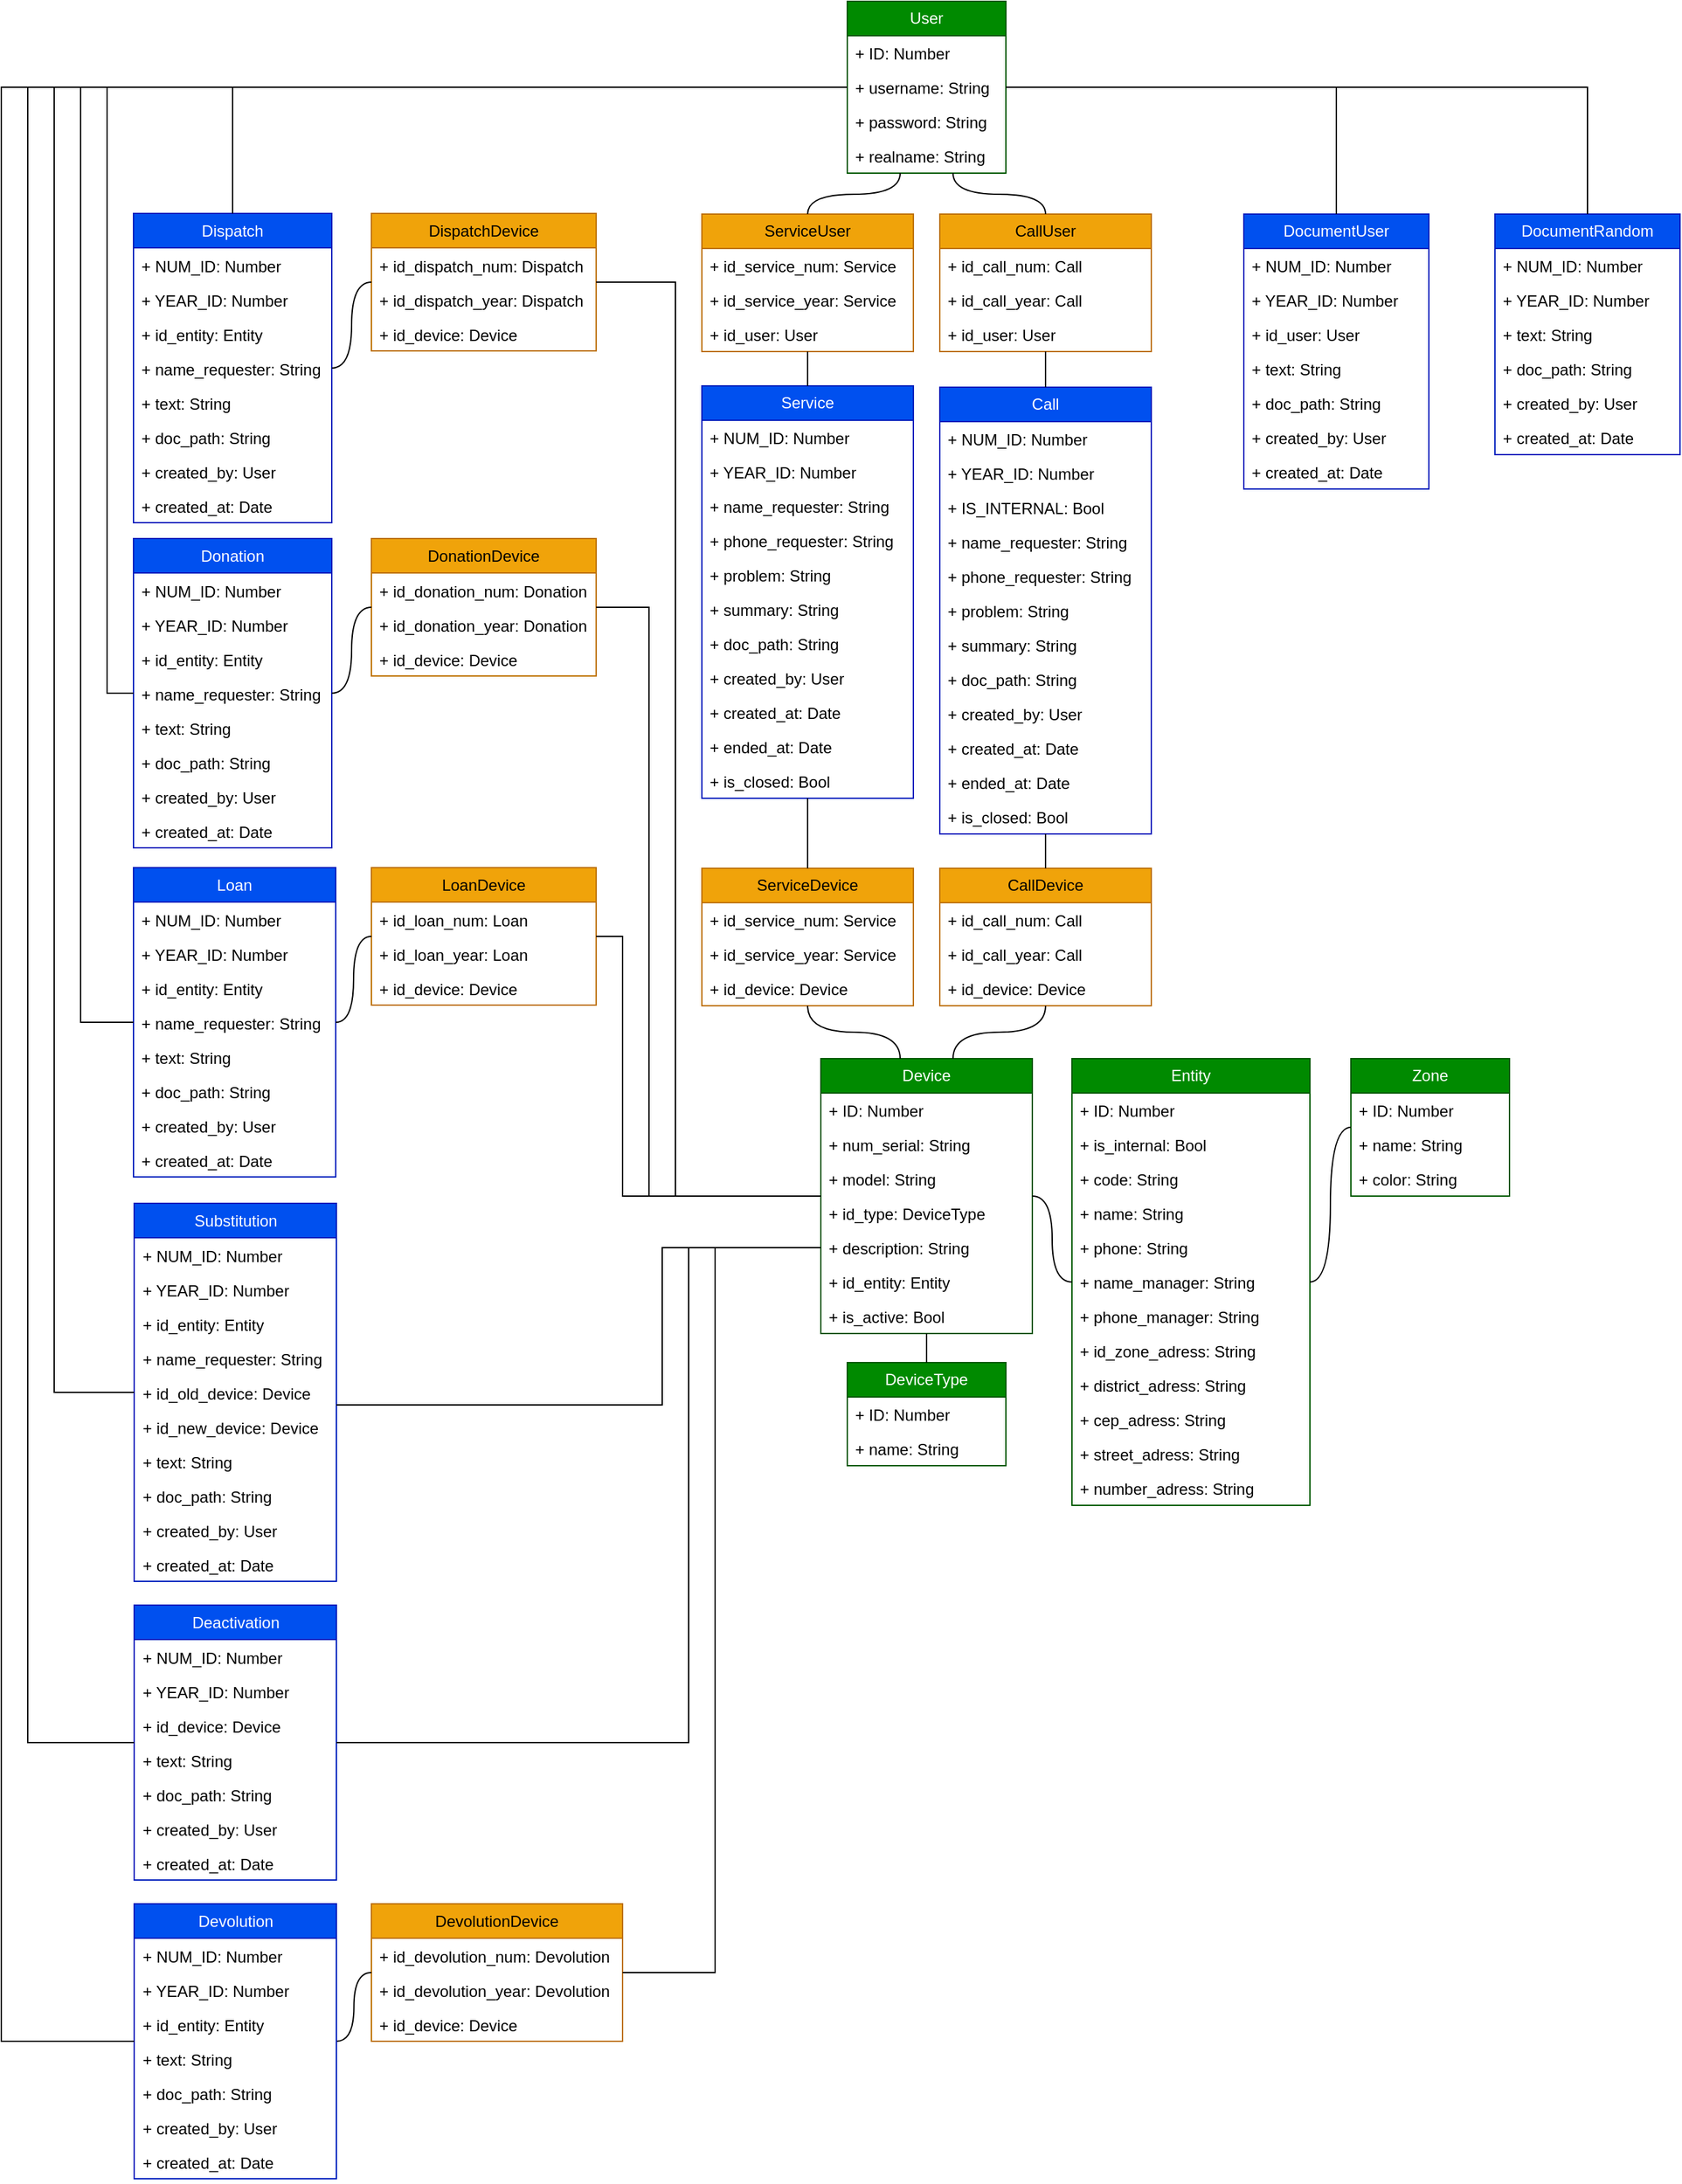 <mxfile version="24.0.6" type="google">
  <diagram name="Página-1" id="z0oGdI25itkNNpNifHKj">
    <mxGraphModel grid="1" page="1" gridSize="10" guides="1" tooltips="1" connect="1" arrows="1" fold="1" pageScale="1" pageWidth="1420" pageHeight="1900" background="none" math="0" shadow="0">
      <root>
        <mxCell id="0" />
        <mxCell id="1" parent="0" />
        <mxCell id="71q_YugJT3PifVROezdw-1" value="User" style="swimlane;fontStyle=0;childLayout=stackLayout;horizontal=1;startSize=26;fillColor=#008a00;horizontalStack=0;resizeParent=1;resizeParentMax=0;resizeLast=0;collapsible=1;marginBottom=0;whiteSpace=wrap;html=1;strokeColor=#005700;swimlaneFillColor=default;fontColor=#ffffff;" vertex="1" parent="1">
          <mxGeometry x="740" y="128" width="120" height="130" as="geometry" />
        </mxCell>
        <mxCell id="71q_YugJT3PifVROezdw-2" value="+ ID: Number" style="text;strokeColor=none;fillColor=none;align=left;verticalAlign=top;spacingLeft=4;spacingRight=4;overflow=hidden;rotatable=0;points=[[0,0.5],[1,0.5]];portConstraint=eastwest;whiteSpace=wrap;html=1;" vertex="1" parent="71q_YugJT3PifVROezdw-1">
          <mxGeometry y="26" width="120" height="26" as="geometry" />
        </mxCell>
        <mxCell id="71q_YugJT3PifVROezdw-3" value="+ username: String" style="text;strokeColor=none;fillColor=none;align=left;verticalAlign=top;spacingLeft=4;spacingRight=4;overflow=hidden;rotatable=0;points=[[0,0.5],[1,0.5]];portConstraint=eastwest;whiteSpace=wrap;html=1;" vertex="1" parent="71q_YugJT3PifVROezdw-1">
          <mxGeometry y="52" width="120" height="26" as="geometry" />
        </mxCell>
        <mxCell id="71q_YugJT3PifVROezdw-106" value="+ password: String" style="text;strokeColor=none;fillColor=none;align=left;verticalAlign=top;spacingLeft=4;spacingRight=4;overflow=hidden;rotatable=0;points=[[0,0.5],[1,0.5]];portConstraint=eastwest;whiteSpace=wrap;html=1;" vertex="1" parent="71q_YugJT3PifVROezdw-1">
          <mxGeometry y="78" width="120" height="26" as="geometry" />
        </mxCell>
        <mxCell id="71q_YugJT3PifVROezdw-107" value="+ realname: String" style="text;strokeColor=none;fillColor=none;align=left;verticalAlign=top;spacingLeft=4;spacingRight=4;overflow=hidden;rotatable=0;points=[[0,0.5],[1,0.5]];portConstraint=eastwest;whiteSpace=wrap;html=1;" vertex="1" parent="71q_YugJT3PifVROezdw-1">
          <mxGeometry y="104" width="120" height="26" as="geometry" />
        </mxCell>
        <mxCell id="71q_YugJT3PifVROezdw-5" value="ServiceUser" style="swimlane;fontStyle=0;childLayout=stackLayout;horizontal=1;startSize=26;fillColor=#f0a30a;horizontalStack=0;resizeParent=1;resizeParentMax=0;resizeLast=0;collapsible=1;marginBottom=0;whiteSpace=wrap;html=1;strokeColor=#BD7000;swimlaneFillColor=default;fontColor=#000000;" vertex="1" parent="1">
          <mxGeometry x="630" y="289" width="160" height="104" as="geometry" />
        </mxCell>
        <mxCell id="71q_YugJT3PifVROezdw-6" value="+ id_service_num: Service" style="text;strokeColor=none;fillColor=none;align=left;verticalAlign=top;spacingLeft=4;spacingRight=4;overflow=hidden;rotatable=0;points=[[0,0.5],[1,0.5]];portConstraint=eastwest;whiteSpace=wrap;html=1;" vertex="1" parent="71q_YugJT3PifVROezdw-5">
          <mxGeometry y="26" width="160" height="26" as="geometry" />
        </mxCell>
        <mxCell id="71q_YugJT3PifVROezdw-109" value="+ id_service_year: Service" style="text;strokeColor=none;fillColor=none;align=left;verticalAlign=top;spacingLeft=4;spacingRight=4;overflow=hidden;rotatable=0;points=[[0,0.5],[1,0.5]];portConstraint=eastwest;whiteSpace=wrap;html=1;" vertex="1" parent="71q_YugJT3PifVROezdw-5">
          <mxGeometry y="52" width="160" height="26" as="geometry" />
        </mxCell>
        <mxCell id="71q_YugJT3PifVROezdw-7" value="+ id_user: User" style="text;strokeColor=none;fillColor=none;align=left;verticalAlign=top;spacingLeft=4;spacingRight=4;overflow=hidden;rotatable=0;points=[[0,0.5],[1,0.5]];portConstraint=eastwest;whiteSpace=wrap;html=1;" vertex="1" parent="71q_YugJT3PifVROezdw-5">
          <mxGeometry y="78" width="160" height="26" as="geometry" />
        </mxCell>
        <mxCell id="71q_YugJT3PifVROezdw-8" value="CallUser" style="swimlane;fontStyle=0;childLayout=stackLayout;horizontal=1;startSize=26;fillColor=#f0a30a;horizontalStack=0;resizeParent=1;resizeParentMax=0;resizeLast=0;collapsible=1;marginBottom=0;whiteSpace=wrap;html=1;strokeColor=#BD7000;swimlaneFillColor=default;fontColor=#000000;" vertex="1" parent="1">
          <mxGeometry x="810" y="289" width="160" height="104" as="geometry" />
        </mxCell>
        <mxCell id="71q_YugJT3PifVROezdw-9" value="+ id_call_num: Call" style="text;strokeColor=none;fillColor=none;align=left;verticalAlign=top;spacingLeft=4;spacingRight=4;overflow=hidden;rotatable=0;points=[[0,0.5],[1,0.5]];portConstraint=eastwest;whiteSpace=wrap;html=1;" vertex="1" parent="71q_YugJT3PifVROezdw-8">
          <mxGeometry y="26" width="160" height="26" as="geometry" />
        </mxCell>
        <mxCell id="71q_YugJT3PifVROezdw-108" value="+ id_call_year: Call" style="text;strokeColor=none;fillColor=none;align=left;verticalAlign=top;spacingLeft=4;spacingRight=4;overflow=hidden;rotatable=0;points=[[0,0.5],[1,0.5]];portConstraint=eastwest;whiteSpace=wrap;html=1;" vertex="1" parent="71q_YugJT3PifVROezdw-8">
          <mxGeometry y="52" width="160" height="26" as="geometry" />
        </mxCell>
        <mxCell id="71q_YugJT3PifVROezdw-10" value="+ id_user: User" style="text;strokeColor=none;fillColor=none;align=left;verticalAlign=top;spacingLeft=4;spacingRight=4;overflow=hidden;rotatable=0;points=[[0,0.5],[1,0.5]];portConstraint=eastwest;whiteSpace=wrap;html=1;" vertex="1" parent="71q_YugJT3PifVROezdw-8">
          <mxGeometry y="78" width="160" height="26" as="geometry" />
        </mxCell>
        <mxCell id="71q_YugJT3PifVROezdw-11" value="ServiceDevice" style="swimlane;fontStyle=0;childLayout=stackLayout;horizontal=1;startSize=26;fillColor=#f0a30a;horizontalStack=0;resizeParent=1;resizeParentMax=0;resizeLast=0;collapsible=1;marginBottom=0;whiteSpace=wrap;html=1;strokeColor=#BD7000;swimlaneFillColor=default;fontColor=#000000;" vertex="1" parent="1">
          <mxGeometry x="630" y="784" width="160" height="104" as="geometry" />
        </mxCell>
        <mxCell id="71q_YugJT3PifVROezdw-222" value="+ id_service_num: Service" style="text;strokeColor=none;fillColor=none;align=left;verticalAlign=top;spacingLeft=4;spacingRight=4;overflow=hidden;rotatable=0;points=[[0,0.5],[1,0.5]];portConstraint=eastwest;whiteSpace=wrap;html=1;" vertex="1" parent="71q_YugJT3PifVROezdw-11">
          <mxGeometry y="26" width="160" height="26" as="geometry" />
        </mxCell>
        <mxCell id="71q_YugJT3PifVROezdw-223" value="+ id_service_year: Service" style="text;strokeColor=none;fillColor=none;align=left;verticalAlign=top;spacingLeft=4;spacingRight=4;overflow=hidden;rotatable=0;points=[[0,0.5],[1,0.5]];portConstraint=eastwest;whiteSpace=wrap;html=1;" vertex="1" parent="71q_YugJT3PifVROezdw-11">
          <mxGeometry y="52" width="160" height="26" as="geometry" />
        </mxCell>
        <mxCell id="71q_YugJT3PifVROezdw-224" value="+ id_device: Device" style="text;strokeColor=none;fillColor=none;align=left;verticalAlign=top;spacingLeft=4;spacingRight=4;overflow=hidden;rotatable=0;points=[[0,0.5],[1,0.5]];portConstraint=eastwest;whiteSpace=wrap;html=1;" vertex="1" parent="71q_YugJT3PifVROezdw-11">
          <mxGeometry y="78" width="160" height="26" as="geometry" />
        </mxCell>
        <mxCell id="71q_YugJT3PifVROezdw-14" value="CallDevice" style="swimlane;fontStyle=0;childLayout=stackLayout;horizontal=1;startSize=26;fillColor=#f0a30a;horizontalStack=0;resizeParent=1;resizeParentMax=0;resizeLast=0;collapsible=1;marginBottom=0;whiteSpace=wrap;html=1;strokeColor=#BD7000;swimlaneFillColor=default;fontColor=#000000;" vertex="1" parent="1">
          <mxGeometry x="810" y="784" width="160" height="104" as="geometry" />
        </mxCell>
        <mxCell id="71q_YugJT3PifVROezdw-225" value="+ id_call_num: Call" style="text;strokeColor=none;fillColor=none;align=left;verticalAlign=top;spacingLeft=4;spacingRight=4;overflow=hidden;rotatable=0;points=[[0,0.5],[1,0.5]];portConstraint=eastwest;whiteSpace=wrap;html=1;" vertex="1" parent="71q_YugJT3PifVROezdw-14">
          <mxGeometry y="26" width="160" height="26" as="geometry" />
        </mxCell>
        <mxCell id="71q_YugJT3PifVROezdw-226" value="+ id_call_year: Call" style="text;strokeColor=none;fillColor=none;align=left;verticalAlign=top;spacingLeft=4;spacingRight=4;overflow=hidden;rotatable=0;points=[[0,0.5],[1,0.5]];portConstraint=eastwest;whiteSpace=wrap;html=1;" vertex="1" parent="71q_YugJT3PifVROezdw-14">
          <mxGeometry y="52" width="160" height="26" as="geometry" />
        </mxCell>
        <mxCell id="71q_YugJT3PifVROezdw-227" value="+ id_device: Device" style="text;strokeColor=none;fillColor=none;align=left;verticalAlign=top;spacingLeft=4;spacingRight=4;overflow=hidden;rotatable=0;points=[[0,0.5],[1,0.5]];portConstraint=eastwest;whiteSpace=wrap;html=1;" vertex="1" parent="71q_YugJT3PifVROezdw-14">
          <mxGeometry y="78" width="160" height="26" as="geometry" />
        </mxCell>
        <mxCell id="71q_YugJT3PifVROezdw-17" value="Service" style="swimlane;fontStyle=0;childLayout=stackLayout;horizontal=1;startSize=26;fillColor=#0050ef;horizontalStack=0;resizeParent=1;resizeParentMax=0;resizeLast=0;collapsible=1;marginBottom=0;whiteSpace=wrap;html=1;strokeColor=#001DBC;swimlaneFillColor=default;fontColor=#ffffff;" vertex="1" parent="1">
          <mxGeometry x="630" y="419" width="160" height="312" as="geometry" />
        </mxCell>
        <mxCell id="71q_YugJT3PifVROezdw-199" value="+ NUM_ID: Number" style="text;strokeColor=none;fillColor=none;align=left;verticalAlign=top;spacingLeft=4;spacingRight=4;overflow=hidden;rotatable=0;points=[[0,0.5],[1,0.5]];portConstraint=eastwest;whiteSpace=wrap;html=1;" vertex="1" parent="71q_YugJT3PifVROezdw-17">
          <mxGeometry y="26" width="160" height="26" as="geometry" />
        </mxCell>
        <mxCell id="71q_YugJT3PifVROezdw-200" value="+ YEAR_ID: Number" style="text;strokeColor=none;fillColor=none;align=left;verticalAlign=top;spacingLeft=4;spacingRight=4;overflow=hidden;rotatable=0;points=[[0,0.5],[1,0.5]];portConstraint=eastwest;whiteSpace=wrap;html=1;" vertex="1" parent="71q_YugJT3PifVROezdw-17">
          <mxGeometry y="52" width="160" height="26" as="geometry" />
        </mxCell>
        <mxCell id="71q_YugJT3PifVROezdw-201" value="+ name_requester: String" style="text;strokeColor=none;fillColor=none;align=left;verticalAlign=top;spacingLeft=4;spacingRight=4;overflow=hidden;rotatable=0;points=[[0,0.5],[1,0.5]];portConstraint=eastwest;whiteSpace=wrap;html=1;" vertex="1" parent="71q_YugJT3PifVROezdw-17">
          <mxGeometry y="78" width="160" height="26" as="geometry" />
        </mxCell>
        <mxCell id="71q_YugJT3PifVROezdw-202" value="+ phone_requester: String" style="text;strokeColor=none;fillColor=none;align=left;verticalAlign=top;spacingLeft=4;spacingRight=4;overflow=hidden;rotatable=0;points=[[0,0.5],[1,0.5]];portConstraint=eastwest;whiteSpace=wrap;html=1;" vertex="1" parent="71q_YugJT3PifVROezdw-17">
          <mxGeometry y="104" width="160" height="26" as="geometry" />
        </mxCell>
        <mxCell id="71q_YugJT3PifVROezdw-203" value="+ problem: String" style="text;strokeColor=none;fillColor=none;align=left;verticalAlign=top;spacingLeft=4;spacingRight=4;overflow=hidden;rotatable=0;points=[[0,0.5],[1,0.5]];portConstraint=eastwest;whiteSpace=wrap;html=1;" vertex="1" parent="71q_YugJT3PifVROezdw-17">
          <mxGeometry y="130" width="160" height="26" as="geometry" />
        </mxCell>
        <mxCell id="71q_YugJT3PifVROezdw-204" value="+ summary: String" style="text;strokeColor=none;fillColor=none;align=left;verticalAlign=top;spacingLeft=4;spacingRight=4;overflow=hidden;rotatable=0;points=[[0,0.5],[1,0.5]];portConstraint=eastwest;whiteSpace=wrap;html=1;" vertex="1" parent="71q_YugJT3PifVROezdw-17">
          <mxGeometry y="156" width="160" height="26" as="geometry" />
        </mxCell>
        <mxCell id="71q_YugJT3PifVROezdw-205" value="+ doc_path: String" style="text;strokeColor=none;fillColor=none;align=left;verticalAlign=top;spacingLeft=4;spacingRight=4;overflow=hidden;rotatable=0;points=[[0,0.5],[1,0.5]];portConstraint=eastwest;whiteSpace=wrap;html=1;" vertex="1" parent="71q_YugJT3PifVROezdw-17">
          <mxGeometry y="182" width="160" height="26" as="geometry" />
        </mxCell>
        <mxCell id="71q_YugJT3PifVROezdw-206" value="+ created_by: User" style="text;strokeColor=none;fillColor=none;align=left;verticalAlign=top;spacingLeft=4;spacingRight=4;overflow=hidden;rotatable=0;points=[[0,0.5],[1,0.5]];portConstraint=eastwest;whiteSpace=wrap;html=1;" vertex="1" parent="71q_YugJT3PifVROezdw-17">
          <mxGeometry y="208" width="160" height="26" as="geometry" />
        </mxCell>
        <mxCell id="71q_YugJT3PifVROezdw-207" value="+ created_at: Date" style="text;strokeColor=none;fillColor=none;align=left;verticalAlign=top;spacingLeft=4;spacingRight=4;overflow=hidden;rotatable=0;points=[[0,0.5],[1,0.5]];portConstraint=eastwest;whiteSpace=wrap;html=1;" vertex="1" parent="71q_YugJT3PifVROezdw-17">
          <mxGeometry y="234" width="160" height="26" as="geometry" />
        </mxCell>
        <mxCell id="71q_YugJT3PifVROezdw-208" value="+ ended_at: Date" style="text;strokeColor=none;fillColor=none;align=left;verticalAlign=top;spacingLeft=4;spacingRight=4;overflow=hidden;rotatable=0;points=[[0,0.5],[1,0.5]];portConstraint=eastwest;whiteSpace=wrap;html=1;" vertex="1" parent="71q_YugJT3PifVROezdw-17">
          <mxGeometry y="260" width="160" height="26" as="geometry" />
        </mxCell>
        <mxCell id="71q_YugJT3PifVROezdw-209" value="+ is_closed: Bool" style="text;strokeColor=none;fillColor=none;align=left;verticalAlign=top;spacingLeft=4;spacingRight=4;overflow=hidden;rotatable=0;points=[[0,0.5],[1,0.5]];portConstraint=eastwest;whiteSpace=wrap;html=1;" vertex="1" parent="71q_YugJT3PifVROezdw-17">
          <mxGeometry y="286" width="160" height="26" as="geometry" />
        </mxCell>
        <mxCell id="71q_YugJT3PifVROezdw-20" value="Call" style="swimlane;fontStyle=0;childLayout=stackLayout;horizontal=1;startSize=26;fillColor=#0050ef;horizontalStack=0;resizeParent=1;resizeParentMax=0;resizeLast=0;collapsible=1;marginBottom=0;whiteSpace=wrap;html=1;strokeColor=#001DBC;swimlaneFillColor=default;fontColor=#ffffff;" vertex="1" parent="1">
          <mxGeometry x="810" y="420" width="160" height="338" as="geometry" />
        </mxCell>
        <mxCell id="71q_YugJT3PifVROezdw-210" value="+ NUM_ID: Number" style="text;strokeColor=none;fillColor=none;align=left;verticalAlign=top;spacingLeft=4;spacingRight=4;overflow=hidden;rotatable=0;points=[[0,0.5],[1,0.5]];portConstraint=eastwest;whiteSpace=wrap;html=1;" vertex="1" parent="71q_YugJT3PifVROezdw-20">
          <mxGeometry y="26" width="160" height="26" as="geometry" />
        </mxCell>
        <mxCell id="71q_YugJT3PifVROezdw-211" value="+ YEAR_ID: Number" style="text;strokeColor=none;fillColor=none;align=left;verticalAlign=top;spacingLeft=4;spacingRight=4;overflow=hidden;rotatable=0;points=[[0,0.5],[1,0.5]];portConstraint=eastwest;whiteSpace=wrap;html=1;" vertex="1" parent="71q_YugJT3PifVROezdw-20">
          <mxGeometry y="52" width="160" height="26" as="geometry" />
        </mxCell>
        <mxCell id="71q_YugJT3PifVROezdw-221" value="+ IS_INTERNAL: Bool" style="text;strokeColor=none;fillColor=none;align=left;verticalAlign=top;spacingLeft=4;spacingRight=4;overflow=hidden;rotatable=0;points=[[0,0.5],[1,0.5]];portConstraint=eastwest;whiteSpace=wrap;html=1;" vertex="1" parent="71q_YugJT3PifVROezdw-20">
          <mxGeometry y="78" width="160" height="26" as="geometry" />
        </mxCell>
        <mxCell id="71q_YugJT3PifVROezdw-212" value="+ name_requester: String" style="text;strokeColor=none;fillColor=none;align=left;verticalAlign=top;spacingLeft=4;spacingRight=4;overflow=hidden;rotatable=0;points=[[0,0.5],[1,0.5]];portConstraint=eastwest;whiteSpace=wrap;html=1;" vertex="1" parent="71q_YugJT3PifVROezdw-20">
          <mxGeometry y="104" width="160" height="26" as="geometry" />
        </mxCell>
        <mxCell id="71q_YugJT3PifVROezdw-213" value="+ phone_requester: String" style="text;strokeColor=none;fillColor=none;align=left;verticalAlign=top;spacingLeft=4;spacingRight=4;overflow=hidden;rotatable=0;points=[[0,0.5],[1,0.5]];portConstraint=eastwest;whiteSpace=wrap;html=1;" vertex="1" parent="71q_YugJT3PifVROezdw-20">
          <mxGeometry y="130" width="160" height="26" as="geometry" />
        </mxCell>
        <mxCell id="71q_YugJT3PifVROezdw-214" value="+ problem: String" style="text;strokeColor=none;fillColor=none;align=left;verticalAlign=top;spacingLeft=4;spacingRight=4;overflow=hidden;rotatable=0;points=[[0,0.5],[1,0.5]];portConstraint=eastwest;whiteSpace=wrap;html=1;" vertex="1" parent="71q_YugJT3PifVROezdw-20">
          <mxGeometry y="156" width="160" height="26" as="geometry" />
        </mxCell>
        <mxCell id="71q_YugJT3PifVROezdw-215" value="+ summary: String" style="text;strokeColor=none;fillColor=none;align=left;verticalAlign=top;spacingLeft=4;spacingRight=4;overflow=hidden;rotatable=0;points=[[0,0.5],[1,0.5]];portConstraint=eastwest;whiteSpace=wrap;html=1;" vertex="1" parent="71q_YugJT3PifVROezdw-20">
          <mxGeometry y="182" width="160" height="26" as="geometry" />
        </mxCell>
        <mxCell id="71q_YugJT3PifVROezdw-216" value="+ doc_path: String" style="text;strokeColor=none;fillColor=none;align=left;verticalAlign=top;spacingLeft=4;spacingRight=4;overflow=hidden;rotatable=0;points=[[0,0.5],[1,0.5]];portConstraint=eastwest;whiteSpace=wrap;html=1;" vertex="1" parent="71q_YugJT3PifVROezdw-20">
          <mxGeometry y="208" width="160" height="26" as="geometry" />
        </mxCell>
        <mxCell id="71q_YugJT3PifVROezdw-217" value="+ created_by: User" style="text;strokeColor=none;fillColor=none;align=left;verticalAlign=top;spacingLeft=4;spacingRight=4;overflow=hidden;rotatable=0;points=[[0,0.5],[1,0.5]];portConstraint=eastwest;whiteSpace=wrap;html=1;" vertex="1" parent="71q_YugJT3PifVROezdw-20">
          <mxGeometry y="234" width="160" height="26" as="geometry" />
        </mxCell>
        <mxCell id="71q_YugJT3PifVROezdw-218" value="+ created_at: Date" style="text;strokeColor=none;fillColor=none;align=left;verticalAlign=top;spacingLeft=4;spacingRight=4;overflow=hidden;rotatable=0;points=[[0,0.5],[1,0.5]];portConstraint=eastwest;whiteSpace=wrap;html=1;" vertex="1" parent="71q_YugJT3PifVROezdw-20">
          <mxGeometry y="260" width="160" height="26" as="geometry" />
        </mxCell>
        <mxCell id="71q_YugJT3PifVROezdw-219" value="+ ended_at: Date" style="text;strokeColor=none;fillColor=none;align=left;verticalAlign=top;spacingLeft=4;spacingRight=4;overflow=hidden;rotatable=0;points=[[0,0.5],[1,0.5]];portConstraint=eastwest;whiteSpace=wrap;html=1;" vertex="1" parent="71q_YugJT3PifVROezdw-20">
          <mxGeometry y="286" width="160" height="26" as="geometry" />
        </mxCell>
        <mxCell id="71q_YugJT3PifVROezdw-220" value="+ is_closed: Bool" style="text;strokeColor=none;fillColor=none;align=left;verticalAlign=top;spacingLeft=4;spacingRight=4;overflow=hidden;rotatable=0;points=[[0,0.5],[1,0.5]];portConstraint=eastwest;whiteSpace=wrap;html=1;" vertex="1" parent="71q_YugJT3PifVROezdw-20">
          <mxGeometry y="312" width="160" height="26" as="geometry" />
        </mxCell>
        <mxCell id="71q_YugJT3PifVROezdw-23" value="Device" style="swimlane;fontStyle=0;childLayout=stackLayout;horizontal=1;startSize=26;fillColor=#008a00;horizontalStack=0;resizeParent=1;resizeParentMax=0;resizeLast=0;collapsible=1;marginBottom=0;whiteSpace=wrap;html=1;strokeColor=#005700;swimlaneFillColor=default;fontColor=#ffffff;" vertex="1" parent="1">
          <mxGeometry x="720" y="928" width="160" height="208" as="geometry" />
        </mxCell>
        <mxCell id="71q_YugJT3PifVROezdw-24" value="+ ID: Number" style="text;strokeColor=none;fillColor=none;align=left;verticalAlign=top;spacingLeft=4;spacingRight=4;overflow=hidden;rotatable=0;points=[[0,0.5],[1,0.5]];portConstraint=eastwest;whiteSpace=wrap;html=1;" vertex="1" parent="71q_YugJT3PifVROezdw-23">
          <mxGeometry y="26" width="160" height="26" as="geometry" />
        </mxCell>
        <mxCell id="71q_YugJT3PifVROezdw-25" value="+ num_serial: String" style="text;strokeColor=none;fillColor=none;align=left;verticalAlign=top;spacingLeft=4;spacingRight=4;overflow=hidden;rotatable=0;points=[[0,0.5],[1,0.5]];portConstraint=eastwest;whiteSpace=wrap;html=1;" vertex="1" parent="71q_YugJT3PifVROezdw-23">
          <mxGeometry y="52" width="160" height="26" as="geometry" />
        </mxCell>
        <mxCell id="71q_YugJT3PifVROezdw-230" value="+ model: String" style="text;strokeColor=none;fillColor=none;align=left;verticalAlign=top;spacingLeft=4;spacingRight=4;overflow=hidden;rotatable=0;points=[[0,0.5],[1,0.5]];portConstraint=eastwest;whiteSpace=wrap;html=1;" vertex="1" parent="71q_YugJT3PifVROezdw-23">
          <mxGeometry y="78" width="160" height="26" as="geometry" />
        </mxCell>
        <mxCell id="71q_YugJT3PifVROezdw-231" value="+ id_type: DeviceType" style="text;strokeColor=none;fillColor=none;align=left;verticalAlign=top;spacingLeft=4;spacingRight=4;overflow=hidden;rotatable=0;points=[[0,0.5],[1,0.5]];portConstraint=eastwest;whiteSpace=wrap;html=1;" vertex="1" parent="71q_YugJT3PifVROezdw-23">
          <mxGeometry y="104" width="160" height="26" as="geometry" />
        </mxCell>
        <mxCell id="71q_YugJT3PifVROezdw-232" value="+ description: String" style="text;strokeColor=none;fillColor=none;align=left;verticalAlign=top;spacingLeft=4;spacingRight=4;overflow=hidden;rotatable=0;points=[[0,0.5],[1,0.5]];portConstraint=eastwest;whiteSpace=wrap;html=1;" vertex="1" parent="71q_YugJT3PifVROezdw-23">
          <mxGeometry y="130" width="160" height="26" as="geometry" />
        </mxCell>
        <mxCell id="71q_YugJT3PifVROezdw-233" value="+ id_entity: Entity" style="text;strokeColor=none;fillColor=none;align=left;verticalAlign=top;spacingLeft=4;spacingRight=4;overflow=hidden;rotatable=0;points=[[0,0.5],[1,0.5]];portConstraint=eastwest;whiteSpace=wrap;html=1;" vertex="1" parent="71q_YugJT3PifVROezdw-23">
          <mxGeometry y="156" width="160" height="26" as="geometry" />
        </mxCell>
        <mxCell id="71q_YugJT3PifVROezdw-234" value="+ is_active: Bool" style="text;strokeColor=none;fillColor=none;align=left;verticalAlign=top;spacingLeft=4;spacingRight=4;overflow=hidden;rotatable=0;points=[[0,0.5],[1,0.5]];portConstraint=eastwest;whiteSpace=wrap;html=1;" vertex="1" parent="71q_YugJT3PifVROezdw-23">
          <mxGeometry y="182" width="160" height="26" as="geometry" />
        </mxCell>
        <mxCell id="71q_YugJT3PifVROezdw-26" value="DeviceType" style="swimlane;fontStyle=0;childLayout=stackLayout;horizontal=1;startSize=26;fillColor=#008a00;horizontalStack=0;resizeParent=1;resizeParentMax=0;resizeLast=0;collapsible=1;marginBottom=0;whiteSpace=wrap;html=1;strokeColor=#005700;swimlaneFillColor=default;fontColor=#ffffff;" vertex="1" parent="1">
          <mxGeometry x="740" y="1158" width="120" height="78" as="geometry" />
        </mxCell>
        <mxCell id="71q_YugJT3PifVROezdw-27" value="+ ID: Number" style="text;strokeColor=none;fillColor=none;align=left;verticalAlign=top;spacingLeft=4;spacingRight=4;overflow=hidden;rotatable=0;points=[[0,0.5],[1,0.5]];portConstraint=eastwest;whiteSpace=wrap;html=1;" vertex="1" parent="71q_YugJT3PifVROezdw-26">
          <mxGeometry y="26" width="120" height="26" as="geometry" />
        </mxCell>
        <mxCell id="71q_YugJT3PifVROezdw-28" value="+ name: String" style="text;strokeColor=none;fillColor=none;align=left;verticalAlign=top;spacingLeft=4;spacingRight=4;overflow=hidden;rotatable=0;points=[[0,0.5],[1,0.5]];portConstraint=eastwest;whiteSpace=wrap;html=1;" vertex="1" parent="71q_YugJT3PifVROezdw-26">
          <mxGeometry y="52" width="120" height="26" as="geometry" />
        </mxCell>
        <mxCell id="71q_YugJT3PifVROezdw-29" value="Entity" style="swimlane;fontStyle=0;childLayout=stackLayout;horizontal=1;startSize=26;fillColor=#008a00;horizontalStack=0;resizeParent=1;resizeParentMax=0;resizeLast=0;collapsible=1;marginBottom=0;whiteSpace=wrap;html=1;strokeColor=#005700;swimlaneFillColor=default;fontColor=#ffffff;" vertex="1" parent="1">
          <mxGeometry x="910" y="928" width="180" height="338" as="geometry" />
        </mxCell>
        <mxCell id="71q_YugJT3PifVROezdw-30" value="+ ID: Number" style="text;strokeColor=none;fillColor=none;align=left;verticalAlign=top;spacingLeft=4;spacingRight=4;overflow=hidden;rotatable=0;points=[[0,0.5],[1,0.5]];portConstraint=eastwest;whiteSpace=wrap;html=1;" vertex="1" parent="71q_YugJT3PifVROezdw-29">
          <mxGeometry y="26" width="180" height="26" as="geometry" />
        </mxCell>
        <mxCell id="71q_YugJT3PifVROezdw-246" value="+ is_internal: Bool" style="text;strokeColor=none;fillColor=none;align=left;verticalAlign=top;spacingLeft=4;spacingRight=4;overflow=hidden;rotatable=0;points=[[0,0.5],[1,0.5]];portConstraint=eastwest;whiteSpace=wrap;html=1;" vertex="1" parent="71q_YugJT3PifVROezdw-29">
          <mxGeometry y="52" width="180" height="26" as="geometry" />
        </mxCell>
        <mxCell id="71q_YugJT3PifVROezdw-31" value="+ code: String" style="text;strokeColor=none;fillColor=none;align=left;verticalAlign=top;spacingLeft=4;spacingRight=4;overflow=hidden;rotatable=0;points=[[0,0.5],[1,0.5]];portConstraint=eastwest;whiteSpace=wrap;html=1;" vertex="1" parent="71q_YugJT3PifVROezdw-29">
          <mxGeometry y="78" width="180" height="26" as="geometry" />
        </mxCell>
        <mxCell id="71q_YugJT3PifVROezdw-235" value="+ name: String" style="text;strokeColor=none;fillColor=none;align=left;verticalAlign=top;spacingLeft=4;spacingRight=4;overflow=hidden;rotatable=0;points=[[0,0.5],[1,0.5]];portConstraint=eastwest;whiteSpace=wrap;html=1;" vertex="1" parent="71q_YugJT3PifVROezdw-29">
          <mxGeometry y="104" width="180" height="26" as="geometry" />
        </mxCell>
        <mxCell id="71q_YugJT3PifVROezdw-236" value="+ phone: String" style="text;strokeColor=none;fillColor=none;align=left;verticalAlign=top;spacingLeft=4;spacingRight=4;overflow=hidden;rotatable=0;points=[[0,0.5],[1,0.5]];portConstraint=eastwest;whiteSpace=wrap;html=1;" vertex="1" parent="71q_YugJT3PifVROezdw-29">
          <mxGeometry y="130" width="180" height="26" as="geometry" />
        </mxCell>
        <mxCell id="71q_YugJT3PifVROezdw-237" value="+ name_manager: String" style="text;strokeColor=none;fillColor=none;align=left;verticalAlign=top;spacingLeft=4;spacingRight=4;overflow=hidden;rotatable=0;points=[[0,0.5],[1,0.5]];portConstraint=eastwest;whiteSpace=wrap;html=1;" vertex="1" parent="71q_YugJT3PifVROezdw-29">
          <mxGeometry y="156" width="180" height="26" as="geometry" />
        </mxCell>
        <mxCell id="71q_YugJT3PifVROezdw-238" value="+ phone_manager: String" style="text;strokeColor=none;fillColor=none;align=left;verticalAlign=top;spacingLeft=4;spacingRight=4;overflow=hidden;rotatable=0;points=[[0,0.5],[1,0.5]];portConstraint=eastwest;whiteSpace=wrap;html=1;" vertex="1" parent="71q_YugJT3PifVROezdw-29">
          <mxGeometry y="182" width="180" height="26" as="geometry" />
        </mxCell>
        <mxCell id="71q_YugJT3PifVROezdw-239" value="+ id_zone_adress: String" style="text;strokeColor=none;fillColor=none;align=left;verticalAlign=top;spacingLeft=4;spacingRight=4;overflow=hidden;rotatable=0;points=[[0,0.5],[1,0.5]];portConstraint=eastwest;whiteSpace=wrap;html=1;" vertex="1" parent="71q_YugJT3PifVROezdw-29">
          <mxGeometry y="208" width="180" height="26" as="geometry" />
        </mxCell>
        <mxCell id="71q_YugJT3PifVROezdw-240" value="+ district_adress: String" style="text;strokeColor=none;fillColor=none;align=left;verticalAlign=top;spacingLeft=4;spacingRight=4;overflow=hidden;rotatable=0;points=[[0,0.5],[1,0.5]];portConstraint=eastwest;whiteSpace=wrap;html=1;" vertex="1" parent="71q_YugJT3PifVROezdw-29">
          <mxGeometry y="234" width="180" height="26" as="geometry" />
        </mxCell>
        <mxCell id="71q_YugJT3PifVROezdw-243" value="+ cep_adress: String" style="text;strokeColor=none;fillColor=none;align=left;verticalAlign=top;spacingLeft=4;spacingRight=4;overflow=hidden;rotatable=0;points=[[0,0.5],[1,0.5]];portConstraint=eastwest;whiteSpace=wrap;html=1;" vertex="1" parent="71q_YugJT3PifVROezdw-29">
          <mxGeometry y="260" width="180" height="26" as="geometry" />
        </mxCell>
        <mxCell id="71q_YugJT3PifVROezdw-244" value="+ street_adress: String" style="text;strokeColor=none;fillColor=none;align=left;verticalAlign=top;spacingLeft=4;spacingRight=4;overflow=hidden;rotatable=0;points=[[0,0.5],[1,0.5]];portConstraint=eastwest;whiteSpace=wrap;html=1;" vertex="1" parent="71q_YugJT3PifVROezdw-29">
          <mxGeometry y="286" width="180" height="26" as="geometry" />
        </mxCell>
        <mxCell id="71q_YugJT3PifVROezdw-245" value="+ number_adress: String" style="text;strokeColor=none;fillColor=none;align=left;verticalAlign=top;spacingLeft=4;spacingRight=4;overflow=hidden;rotatable=0;points=[[0,0.5],[1,0.5]];portConstraint=eastwest;whiteSpace=wrap;html=1;" vertex="1" parent="71q_YugJT3PifVROezdw-29">
          <mxGeometry y="312" width="180" height="26" as="geometry" />
        </mxCell>
        <mxCell id="71q_YugJT3PifVROezdw-32" value="Zone" style="swimlane;fontStyle=0;childLayout=stackLayout;horizontal=1;startSize=26;fillColor=#008a00;horizontalStack=0;resizeParent=1;resizeParentMax=0;resizeLast=0;collapsible=1;marginBottom=0;whiteSpace=wrap;html=1;strokeColor=#005700;swimlaneFillColor=default;fontColor=#ffffff;" vertex="1" parent="1">
          <mxGeometry x="1121" y="928" width="120" height="104" as="geometry" />
        </mxCell>
        <mxCell id="71q_YugJT3PifVROezdw-33" value="+ ID: Number" style="text;strokeColor=none;fillColor=none;align=left;verticalAlign=top;spacingLeft=4;spacingRight=4;overflow=hidden;rotatable=0;points=[[0,0.5],[1,0.5]];portConstraint=eastwest;whiteSpace=wrap;html=1;" vertex="1" parent="71q_YugJT3PifVROezdw-32">
          <mxGeometry y="26" width="120" height="26" as="geometry" />
        </mxCell>
        <mxCell id="71q_YugJT3PifVROezdw-34" value="+ name: String" style="text;strokeColor=none;fillColor=none;align=left;verticalAlign=top;spacingLeft=4;spacingRight=4;overflow=hidden;rotatable=0;points=[[0,0.5],[1,0.5]];portConstraint=eastwest;whiteSpace=wrap;html=1;" vertex="1" parent="71q_YugJT3PifVROezdw-32">
          <mxGeometry y="52" width="120" height="26" as="geometry" />
        </mxCell>
        <mxCell id="71q_YugJT3PifVROezdw-247" value="+ color: String" style="text;strokeColor=none;fillColor=none;align=left;verticalAlign=top;spacingLeft=4;spacingRight=4;overflow=hidden;rotatable=0;points=[[0,0.5],[1,0.5]];portConstraint=eastwest;whiteSpace=wrap;html=1;" vertex="1" parent="71q_YugJT3PifVROezdw-32">
          <mxGeometry y="78" width="120" height="26" as="geometry" />
        </mxCell>
        <mxCell id="71q_YugJT3PifVROezdw-37" value="" style="endArrow=none;html=1;rounded=0;" edge="1" parent="1" source="71q_YugJT3PifVROezdw-17" target="71q_YugJT3PifVROezdw-5">
          <mxGeometry width="50" height="50" relative="1" as="geometry">
            <mxPoint x="550" y="479" as="sourcePoint" />
            <mxPoint x="600" y="429" as="targetPoint" />
          </mxGeometry>
        </mxCell>
        <mxCell id="71q_YugJT3PifVROezdw-38" value="" style="endArrow=none;html=1;rounded=0;" edge="1" parent="1" source="71q_YugJT3PifVROezdw-20" target="71q_YugJT3PifVROezdw-8">
          <mxGeometry width="50" height="50" relative="1" as="geometry">
            <mxPoint x="550" y="479" as="sourcePoint" />
            <mxPoint x="600" y="429" as="targetPoint" />
          </mxGeometry>
        </mxCell>
        <mxCell id="71q_YugJT3PifVROezdw-46" value="DocumentUser" style="swimlane;fontStyle=0;childLayout=stackLayout;horizontal=1;startSize=26;fillColor=#0050ef;horizontalStack=0;resizeParent=1;resizeParentMax=0;resizeLast=0;collapsible=1;marginBottom=0;whiteSpace=wrap;html=1;strokeColor=#001DBC;swimlaneFillColor=default;fontColor=#ffffff;" vertex="1" parent="1">
          <mxGeometry x="1040" y="289" width="140" height="208" as="geometry" />
        </mxCell>
        <mxCell id="71q_YugJT3PifVROezdw-47" value="+ NUM_ID: Number" style="text;strokeColor=none;fillColor=none;align=left;verticalAlign=top;spacingLeft=4;spacingRight=4;overflow=hidden;rotatable=0;points=[[0,0.5],[1,0.5]];portConstraint=eastwest;whiteSpace=wrap;html=1;" vertex="1" parent="71q_YugJT3PifVROezdw-46">
          <mxGeometry y="26" width="140" height="26" as="geometry" />
        </mxCell>
        <mxCell id="71q_YugJT3PifVROezdw-110" value="+ YEAR_ID: Number" style="text;strokeColor=none;fillColor=none;align=left;verticalAlign=top;spacingLeft=4;spacingRight=4;overflow=hidden;rotatable=0;points=[[0,0.5],[1,0.5]];portConstraint=eastwest;whiteSpace=wrap;html=1;" vertex="1" parent="71q_YugJT3PifVROezdw-46">
          <mxGeometry y="52" width="140" height="26" as="geometry" />
        </mxCell>
        <mxCell id="71q_YugJT3PifVROezdw-48" value="+ id_user: User" style="text;strokeColor=none;fillColor=none;align=left;verticalAlign=top;spacingLeft=4;spacingRight=4;overflow=hidden;rotatable=0;points=[[0,0.5],[1,0.5]];portConstraint=eastwest;whiteSpace=wrap;html=1;" vertex="1" parent="71q_YugJT3PifVROezdw-46">
          <mxGeometry y="78" width="140" height="26" as="geometry" />
        </mxCell>
        <mxCell id="71q_YugJT3PifVROezdw-111" value="+ text: String" style="text;strokeColor=none;fillColor=none;align=left;verticalAlign=top;spacingLeft=4;spacingRight=4;overflow=hidden;rotatable=0;points=[[0,0.5],[1,0.5]];portConstraint=eastwest;whiteSpace=wrap;html=1;" vertex="1" parent="71q_YugJT3PifVROezdw-46">
          <mxGeometry y="104" width="140" height="26" as="geometry" />
        </mxCell>
        <mxCell id="71q_YugJT3PifVROezdw-112" value="+ doc_path: String" style="text;strokeColor=none;fillColor=none;align=left;verticalAlign=top;spacingLeft=4;spacingRight=4;overflow=hidden;rotatable=0;points=[[0,0.5],[1,0.5]];portConstraint=eastwest;whiteSpace=wrap;html=1;" vertex="1" parent="71q_YugJT3PifVROezdw-46">
          <mxGeometry y="130" width="140" height="26" as="geometry" />
        </mxCell>
        <mxCell id="71q_YugJT3PifVROezdw-113" value="+ created_by: User" style="text;strokeColor=none;fillColor=none;align=left;verticalAlign=top;spacingLeft=4;spacingRight=4;overflow=hidden;rotatable=0;points=[[0,0.5],[1,0.5]];portConstraint=eastwest;whiteSpace=wrap;html=1;" vertex="1" parent="71q_YugJT3PifVROezdw-46">
          <mxGeometry y="156" width="140" height="26" as="geometry" />
        </mxCell>
        <mxCell id="71q_YugJT3PifVROezdw-114" value="+ created_at: Date" style="text;strokeColor=none;fillColor=none;align=left;verticalAlign=top;spacingLeft=4;spacingRight=4;overflow=hidden;rotatable=0;points=[[0,0.5],[1,0.5]];portConstraint=eastwest;whiteSpace=wrap;html=1;" vertex="1" parent="71q_YugJT3PifVROezdw-46">
          <mxGeometry y="182" width="140" height="26" as="geometry" />
        </mxCell>
        <mxCell id="71q_YugJT3PifVROezdw-49" value="DocumentRandom" style="swimlane;fontStyle=0;childLayout=stackLayout;horizontal=1;startSize=26;fillColor=#0050ef;horizontalStack=0;resizeParent=1;resizeParentMax=0;resizeLast=0;collapsible=1;marginBottom=0;whiteSpace=wrap;html=1;strokeColor=#001DBC;swimlaneFillColor=default;fontColor=#ffffff;" vertex="1" parent="1">
          <mxGeometry x="1230" y="289" width="140" height="182" as="geometry" />
        </mxCell>
        <mxCell id="71q_YugJT3PifVROezdw-115" value="+ NUM_ID: Number" style="text;strokeColor=none;fillColor=none;align=left;verticalAlign=top;spacingLeft=4;spacingRight=4;overflow=hidden;rotatable=0;points=[[0,0.5],[1,0.5]];portConstraint=eastwest;whiteSpace=wrap;html=1;" vertex="1" parent="71q_YugJT3PifVROezdw-49">
          <mxGeometry y="26" width="140" height="26" as="geometry" />
        </mxCell>
        <mxCell id="71q_YugJT3PifVROezdw-116" value="+ YEAR_ID: Number" style="text;strokeColor=none;fillColor=none;align=left;verticalAlign=top;spacingLeft=4;spacingRight=4;overflow=hidden;rotatable=0;points=[[0,0.5],[1,0.5]];portConstraint=eastwest;whiteSpace=wrap;html=1;" vertex="1" parent="71q_YugJT3PifVROezdw-49">
          <mxGeometry y="52" width="140" height="26" as="geometry" />
        </mxCell>
        <mxCell id="71q_YugJT3PifVROezdw-118" value="+ text: String" style="text;strokeColor=none;fillColor=none;align=left;verticalAlign=top;spacingLeft=4;spacingRight=4;overflow=hidden;rotatable=0;points=[[0,0.5],[1,0.5]];portConstraint=eastwest;whiteSpace=wrap;html=1;" vertex="1" parent="71q_YugJT3PifVROezdw-49">
          <mxGeometry y="78" width="140" height="26" as="geometry" />
        </mxCell>
        <mxCell id="71q_YugJT3PifVROezdw-119" value="+ doc_path: String" style="text;strokeColor=none;fillColor=none;align=left;verticalAlign=top;spacingLeft=4;spacingRight=4;overflow=hidden;rotatable=0;points=[[0,0.5],[1,0.5]];portConstraint=eastwest;whiteSpace=wrap;html=1;" vertex="1" parent="71q_YugJT3PifVROezdw-49">
          <mxGeometry y="104" width="140" height="26" as="geometry" />
        </mxCell>
        <mxCell id="71q_YugJT3PifVROezdw-120" value="+ created_by: User" style="text;strokeColor=none;fillColor=none;align=left;verticalAlign=top;spacingLeft=4;spacingRight=4;overflow=hidden;rotatable=0;points=[[0,0.5],[1,0.5]];portConstraint=eastwest;whiteSpace=wrap;html=1;" vertex="1" parent="71q_YugJT3PifVROezdw-49">
          <mxGeometry y="130" width="140" height="26" as="geometry" />
        </mxCell>
        <mxCell id="71q_YugJT3PifVROezdw-121" value="+ created_at: Date" style="text;strokeColor=none;fillColor=none;align=left;verticalAlign=top;spacingLeft=4;spacingRight=4;overflow=hidden;rotatable=0;points=[[0,0.5],[1,0.5]];portConstraint=eastwest;whiteSpace=wrap;html=1;" vertex="1" parent="71q_YugJT3PifVROezdw-49">
          <mxGeometry y="156" width="140" height="26" as="geometry" />
        </mxCell>
        <mxCell id="71q_YugJT3PifVROezdw-53" value="Dispatch" style="swimlane;fontStyle=0;childLayout=stackLayout;horizontal=1;startSize=26;fillColor=#0050ef;horizontalStack=0;resizeParent=1;resizeParentMax=0;resizeLast=0;collapsible=1;marginBottom=0;whiteSpace=wrap;html=1;strokeColor=#001DBC;swimlaneFillColor=default;fontColor=#ffffff;" vertex="1" parent="1">
          <mxGeometry x="200" y="288.5" width="150" height="234" as="geometry" />
        </mxCell>
        <mxCell id="71q_YugJT3PifVROezdw-129" value="+ NUM_ID: Number" style="text;strokeColor=none;fillColor=none;align=left;verticalAlign=top;spacingLeft=4;spacingRight=4;overflow=hidden;rotatable=0;points=[[0,0.5],[1,0.5]];portConstraint=eastwest;whiteSpace=wrap;html=1;" vertex="1" parent="71q_YugJT3PifVROezdw-53">
          <mxGeometry y="26" width="150" height="26" as="geometry" />
        </mxCell>
        <mxCell id="71q_YugJT3PifVROezdw-130" value="+ YEAR_ID: Number" style="text;strokeColor=none;fillColor=none;align=left;verticalAlign=top;spacingLeft=4;spacingRight=4;overflow=hidden;rotatable=0;points=[[0,0.5],[1,0.5]];portConstraint=eastwest;whiteSpace=wrap;html=1;" vertex="1" parent="71q_YugJT3PifVROezdw-53">
          <mxGeometry y="52" width="150" height="26" as="geometry" />
        </mxCell>
        <mxCell id="71q_YugJT3PifVROezdw-175" value="+ id_entity: Entity" style="text;strokeColor=none;fillColor=none;align=left;verticalAlign=top;spacingLeft=4;spacingRight=4;overflow=hidden;rotatable=0;points=[[0,0.5],[1,0.5]];portConstraint=eastwest;whiteSpace=wrap;html=1;" vertex="1" parent="71q_YugJT3PifVROezdw-53">
          <mxGeometry y="78" width="150" height="26" as="geometry" />
        </mxCell>
        <mxCell id="71q_YugJT3PifVROezdw-176" value="+ name_requester: String" style="text;strokeColor=none;fillColor=none;align=left;verticalAlign=top;spacingLeft=4;spacingRight=4;overflow=hidden;rotatable=0;points=[[0,0.5],[1,0.5]];portConstraint=eastwest;whiteSpace=wrap;html=1;" vertex="1" parent="71q_YugJT3PifVROezdw-53">
          <mxGeometry y="104" width="150" height="26" as="geometry" />
        </mxCell>
        <mxCell id="71q_YugJT3PifVROezdw-131" value="+ text: String" style="text;strokeColor=none;fillColor=none;align=left;verticalAlign=top;spacingLeft=4;spacingRight=4;overflow=hidden;rotatable=0;points=[[0,0.5],[1,0.5]];portConstraint=eastwest;whiteSpace=wrap;html=1;" vertex="1" parent="71q_YugJT3PifVROezdw-53">
          <mxGeometry y="130" width="150" height="26" as="geometry" />
        </mxCell>
        <mxCell id="71q_YugJT3PifVROezdw-132" value="+ doc_path: String" style="text;strokeColor=none;fillColor=none;align=left;verticalAlign=top;spacingLeft=4;spacingRight=4;overflow=hidden;rotatable=0;points=[[0,0.5],[1,0.5]];portConstraint=eastwest;whiteSpace=wrap;html=1;" vertex="1" parent="71q_YugJT3PifVROezdw-53">
          <mxGeometry y="156" width="150" height="26" as="geometry" />
        </mxCell>
        <mxCell id="71q_YugJT3PifVROezdw-133" value="+ created_by: User" style="text;strokeColor=none;fillColor=none;align=left;verticalAlign=top;spacingLeft=4;spacingRight=4;overflow=hidden;rotatable=0;points=[[0,0.5],[1,0.5]];portConstraint=eastwest;whiteSpace=wrap;html=1;" vertex="1" parent="71q_YugJT3PifVROezdw-53">
          <mxGeometry y="182" width="150" height="26" as="geometry" />
        </mxCell>
        <mxCell id="71q_YugJT3PifVROezdw-134" value="+ created_at: Date" style="text;strokeColor=none;fillColor=none;align=left;verticalAlign=top;spacingLeft=4;spacingRight=4;overflow=hidden;rotatable=0;points=[[0,0.5],[1,0.5]];portConstraint=eastwest;whiteSpace=wrap;html=1;" vertex="1" parent="71q_YugJT3PifVROezdw-53">
          <mxGeometry y="208" width="150" height="26" as="geometry" />
        </mxCell>
        <mxCell id="71q_YugJT3PifVROezdw-56" value="Donation" style="swimlane;fontStyle=0;childLayout=stackLayout;horizontal=1;startSize=26;fillColor=#0050ef;horizontalStack=0;resizeParent=1;resizeParentMax=0;resizeLast=0;collapsible=1;marginBottom=0;whiteSpace=wrap;html=1;strokeColor=#001DBC;swimlaneFillColor=default;fontColor=#ffffff;" vertex="1" parent="1">
          <mxGeometry x="200" y="534.5" width="150" height="234" as="geometry" />
        </mxCell>
        <mxCell id="71q_YugJT3PifVROezdw-135" value="+ NUM_ID: Number" style="text;strokeColor=none;fillColor=none;align=left;verticalAlign=top;spacingLeft=4;spacingRight=4;overflow=hidden;rotatable=0;points=[[0,0.5],[1,0.5]];portConstraint=eastwest;whiteSpace=wrap;html=1;" vertex="1" parent="71q_YugJT3PifVROezdw-56">
          <mxGeometry y="26" width="150" height="26" as="geometry" />
        </mxCell>
        <mxCell id="71q_YugJT3PifVROezdw-136" value="+ YEAR_ID: Number" style="text;strokeColor=none;fillColor=none;align=left;verticalAlign=top;spacingLeft=4;spacingRight=4;overflow=hidden;rotatable=0;points=[[0,0.5],[1,0.5]];portConstraint=eastwest;whiteSpace=wrap;html=1;" vertex="1" parent="71q_YugJT3PifVROezdw-56">
          <mxGeometry y="52" width="150" height="26" as="geometry" />
        </mxCell>
        <mxCell id="71q_YugJT3PifVROezdw-172" value="+ id_entity: Entity" style="text;strokeColor=none;fillColor=none;align=left;verticalAlign=top;spacingLeft=4;spacingRight=4;overflow=hidden;rotatable=0;points=[[0,0.5],[1,0.5]];portConstraint=eastwest;whiteSpace=wrap;html=1;" vertex="1" parent="71q_YugJT3PifVROezdw-56">
          <mxGeometry y="78" width="150" height="26" as="geometry" />
        </mxCell>
        <mxCell id="71q_YugJT3PifVROezdw-173" value="+ name_requester: String" style="text;strokeColor=none;fillColor=none;align=left;verticalAlign=top;spacingLeft=4;spacingRight=4;overflow=hidden;rotatable=0;points=[[0,0.5],[1,0.5]];portConstraint=eastwest;whiteSpace=wrap;html=1;" vertex="1" parent="71q_YugJT3PifVROezdw-56">
          <mxGeometry y="104" width="150" height="26" as="geometry" />
        </mxCell>
        <mxCell id="71q_YugJT3PifVROezdw-137" value="+ text: String" style="text;strokeColor=none;fillColor=none;align=left;verticalAlign=top;spacingLeft=4;spacingRight=4;overflow=hidden;rotatable=0;points=[[0,0.5],[1,0.5]];portConstraint=eastwest;whiteSpace=wrap;html=1;" vertex="1" parent="71q_YugJT3PifVROezdw-56">
          <mxGeometry y="130" width="150" height="26" as="geometry" />
        </mxCell>
        <mxCell id="71q_YugJT3PifVROezdw-138" value="+ doc_path: String" style="text;strokeColor=none;fillColor=none;align=left;verticalAlign=top;spacingLeft=4;spacingRight=4;overflow=hidden;rotatable=0;points=[[0,0.5],[1,0.5]];portConstraint=eastwest;whiteSpace=wrap;html=1;" vertex="1" parent="71q_YugJT3PifVROezdw-56">
          <mxGeometry y="156" width="150" height="26" as="geometry" />
        </mxCell>
        <mxCell id="71q_YugJT3PifVROezdw-139" value="+ created_by: User" style="text;strokeColor=none;fillColor=none;align=left;verticalAlign=top;spacingLeft=4;spacingRight=4;overflow=hidden;rotatable=0;points=[[0,0.5],[1,0.5]];portConstraint=eastwest;whiteSpace=wrap;html=1;" vertex="1" parent="71q_YugJT3PifVROezdw-56">
          <mxGeometry y="182" width="150" height="26" as="geometry" />
        </mxCell>
        <mxCell id="71q_YugJT3PifVROezdw-140" value="+ created_at: Date" style="text;strokeColor=none;fillColor=none;align=left;verticalAlign=top;spacingLeft=4;spacingRight=4;overflow=hidden;rotatable=0;points=[[0,0.5],[1,0.5]];portConstraint=eastwest;whiteSpace=wrap;html=1;" vertex="1" parent="71q_YugJT3PifVROezdw-56">
          <mxGeometry y="208" width="150" height="26" as="geometry" />
        </mxCell>
        <mxCell id="71q_YugJT3PifVROezdw-59" value="Substitution" style="swimlane;fontStyle=0;childLayout=stackLayout;horizontal=1;startSize=26;fillColor=#0050ef;horizontalStack=0;resizeParent=1;resizeParentMax=0;resizeLast=0;collapsible=1;marginBottom=0;whiteSpace=wrap;html=1;strokeColor=#001DBC;swimlaneFillColor=default;fontColor=#ffffff;" vertex="1" parent="1">
          <mxGeometry x="200.5" y="1037.5" width="153" height="286" as="geometry" />
        </mxCell>
        <mxCell id="71q_YugJT3PifVROezdw-160" value="+ NUM_ID: Number" style="text;strokeColor=none;fillColor=none;align=left;verticalAlign=top;spacingLeft=4;spacingRight=4;overflow=hidden;rotatable=0;points=[[0,0.5],[1,0.5]];portConstraint=eastwest;whiteSpace=wrap;html=1;" vertex="1" parent="71q_YugJT3PifVROezdw-59">
          <mxGeometry y="26" width="153" height="26" as="geometry" />
        </mxCell>
        <mxCell id="71q_YugJT3PifVROezdw-161" value="+ YEAR_ID: Number" style="text;strokeColor=none;fillColor=none;align=left;verticalAlign=top;spacingLeft=4;spacingRight=4;overflow=hidden;rotatable=0;points=[[0,0.5],[1,0.5]];portConstraint=eastwest;whiteSpace=wrap;html=1;" vertex="1" parent="71q_YugJT3PifVROezdw-59">
          <mxGeometry y="52" width="153" height="26" as="geometry" />
        </mxCell>
        <mxCell id="71q_YugJT3PifVROezdw-169" value="+ id_entity: Entity" style="text;strokeColor=none;fillColor=none;align=left;verticalAlign=top;spacingLeft=4;spacingRight=4;overflow=hidden;rotatable=0;points=[[0,0.5],[1,0.5]];portConstraint=eastwest;whiteSpace=wrap;html=1;" vertex="1" parent="71q_YugJT3PifVROezdw-59">
          <mxGeometry y="78" width="153" height="26" as="geometry" />
        </mxCell>
        <mxCell id="71q_YugJT3PifVROezdw-168" value="+ name_requester: String" style="text;strokeColor=none;fillColor=none;align=left;verticalAlign=top;spacingLeft=4;spacingRight=4;overflow=hidden;rotatable=0;points=[[0,0.5],[1,0.5]];portConstraint=eastwest;whiteSpace=wrap;html=1;" vertex="1" parent="71q_YugJT3PifVROezdw-59">
          <mxGeometry y="104" width="153" height="26" as="geometry" />
        </mxCell>
        <mxCell id="71q_YugJT3PifVROezdw-166" value="+ id_old_device: Device" style="text;strokeColor=none;fillColor=none;align=left;verticalAlign=top;spacingLeft=4;spacingRight=4;overflow=hidden;rotatable=0;points=[[0,0.5],[1,0.5]];portConstraint=eastwest;whiteSpace=wrap;html=1;" vertex="1" parent="71q_YugJT3PifVROezdw-59">
          <mxGeometry y="130" width="153" height="26" as="geometry" />
        </mxCell>
        <mxCell id="71q_YugJT3PifVROezdw-167" value="+ id_new_device: Device" style="text;strokeColor=none;fillColor=none;align=left;verticalAlign=top;spacingLeft=4;spacingRight=4;overflow=hidden;rotatable=0;points=[[0,0.5],[1,0.5]];portConstraint=eastwest;whiteSpace=wrap;html=1;" vertex="1" parent="71q_YugJT3PifVROezdw-59">
          <mxGeometry y="156" width="153" height="26" as="geometry" />
        </mxCell>
        <mxCell id="71q_YugJT3PifVROezdw-162" value="+ text: String" style="text;strokeColor=none;fillColor=none;align=left;verticalAlign=top;spacingLeft=4;spacingRight=4;overflow=hidden;rotatable=0;points=[[0,0.5],[1,0.5]];portConstraint=eastwest;whiteSpace=wrap;html=1;" vertex="1" parent="71q_YugJT3PifVROezdw-59">
          <mxGeometry y="182" width="153" height="26" as="geometry" />
        </mxCell>
        <mxCell id="71q_YugJT3PifVROezdw-163" value="+ doc_path: String" style="text;strokeColor=none;fillColor=none;align=left;verticalAlign=top;spacingLeft=4;spacingRight=4;overflow=hidden;rotatable=0;points=[[0,0.5],[1,0.5]];portConstraint=eastwest;whiteSpace=wrap;html=1;" vertex="1" parent="71q_YugJT3PifVROezdw-59">
          <mxGeometry y="208" width="153" height="26" as="geometry" />
        </mxCell>
        <mxCell id="71q_YugJT3PifVROezdw-164" value="+ created_by: User" style="text;strokeColor=none;fillColor=none;align=left;verticalAlign=top;spacingLeft=4;spacingRight=4;overflow=hidden;rotatable=0;points=[[0,0.5],[1,0.5]];portConstraint=eastwest;whiteSpace=wrap;html=1;" vertex="1" parent="71q_YugJT3PifVROezdw-59">
          <mxGeometry y="234" width="153" height="26" as="geometry" />
        </mxCell>
        <mxCell id="71q_YugJT3PifVROezdw-165" value="+ created_at: Date" style="text;strokeColor=none;fillColor=none;align=left;verticalAlign=top;spacingLeft=4;spacingRight=4;overflow=hidden;rotatable=0;points=[[0,0.5],[1,0.5]];portConstraint=eastwest;whiteSpace=wrap;html=1;" vertex="1" parent="71q_YugJT3PifVROezdw-59">
          <mxGeometry y="260" width="153" height="26" as="geometry" />
        </mxCell>
        <mxCell id="71q_YugJT3PifVROezdw-62" value="Loan" style="swimlane;fontStyle=0;childLayout=stackLayout;horizontal=1;startSize=26;fillColor=#0050ef;horizontalStack=0;resizeParent=1;resizeParentMax=0;resizeLast=0;collapsible=1;marginBottom=0;whiteSpace=wrap;html=1;strokeColor=#001DBC;swimlaneFillColor=default;fontColor=#ffffff;" vertex="1" parent="1">
          <mxGeometry x="200" y="783.5" width="153" height="234" as="geometry" />
        </mxCell>
        <mxCell id="71q_YugJT3PifVROezdw-151" value="+ NUM_ID: Number" style="text;strokeColor=none;fillColor=none;align=left;verticalAlign=top;spacingLeft=4;spacingRight=4;overflow=hidden;rotatable=0;points=[[0,0.5],[1,0.5]];portConstraint=eastwest;whiteSpace=wrap;html=1;" vertex="1" parent="71q_YugJT3PifVROezdw-62">
          <mxGeometry y="26" width="153" height="26" as="geometry" />
        </mxCell>
        <mxCell id="71q_YugJT3PifVROezdw-152" value="+ YEAR_ID: Number" style="text;strokeColor=none;fillColor=none;align=left;verticalAlign=top;spacingLeft=4;spacingRight=4;overflow=hidden;rotatable=0;points=[[0,0.5],[1,0.5]];portConstraint=eastwest;whiteSpace=wrap;html=1;" vertex="1" parent="71q_YugJT3PifVROezdw-62">
          <mxGeometry y="52" width="153" height="26" as="geometry" />
        </mxCell>
        <mxCell id="71q_YugJT3PifVROezdw-171" value="+ id_entity: Entity" style="text;strokeColor=none;fillColor=none;align=left;verticalAlign=top;spacingLeft=4;spacingRight=4;overflow=hidden;rotatable=0;points=[[0,0.5],[1,0.5]];portConstraint=eastwest;whiteSpace=wrap;html=1;" vertex="1" parent="71q_YugJT3PifVROezdw-62">
          <mxGeometry y="78" width="153" height="26" as="geometry" />
        </mxCell>
        <mxCell id="71q_YugJT3PifVROezdw-170" value="+ name_requester: String" style="text;strokeColor=none;fillColor=none;align=left;verticalAlign=top;spacingLeft=4;spacingRight=4;overflow=hidden;rotatable=0;points=[[0,0.5],[1,0.5]];portConstraint=eastwest;whiteSpace=wrap;html=1;" vertex="1" parent="71q_YugJT3PifVROezdw-62">
          <mxGeometry y="104" width="153" height="26" as="geometry" />
        </mxCell>
        <mxCell id="71q_YugJT3PifVROezdw-153" value="+ text: String" style="text;strokeColor=none;fillColor=none;align=left;verticalAlign=top;spacingLeft=4;spacingRight=4;overflow=hidden;rotatable=0;points=[[0,0.5],[1,0.5]];portConstraint=eastwest;whiteSpace=wrap;html=1;" vertex="1" parent="71q_YugJT3PifVROezdw-62">
          <mxGeometry y="130" width="153" height="26" as="geometry" />
        </mxCell>
        <mxCell id="71q_YugJT3PifVROezdw-154" value="+ doc_path: String" style="text;strokeColor=none;fillColor=none;align=left;verticalAlign=top;spacingLeft=4;spacingRight=4;overflow=hidden;rotatable=0;points=[[0,0.5],[1,0.5]];portConstraint=eastwest;whiteSpace=wrap;html=1;" vertex="1" parent="71q_YugJT3PifVROezdw-62">
          <mxGeometry y="156" width="153" height="26" as="geometry" />
        </mxCell>
        <mxCell id="71q_YugJT3PifVROezdw-155" value="+ created_by: User" style="text;strokeColor=none;fillColor=none;align=left;verticalAlign=top;spacingLeft=4;spacingRight=4;overflow=hidden;rotatable=0;points=[[0,0.5],[1,0.5]];portConstraint=eastwest;whiteSpace=wrap;html=1;" vertex="1" parent="71q_YugJT3PifVROezdw-62">
          <mxGeometry y="182" width="153" height="26" as="geometry" />
        </mxCell>
        <mxCell id="71q_YugJT3PifVROezdw-156" value="+ created_at: Date" style="text;strokeColor=none;fillColor=none;align=left;verticalAlign=top;spacingLeft=4;spacingRight=4;overflow=hidden;rotatable=0;points=[[0,0.5],[1,0.5]];portConstraint=eastwest;whiteSpace=wrap;html=1;" vertex="1" parent="71q_YugJT3PifVROezdw-62">
          <mxGeometry y="208" width="153" height="26" as="geometry" />
        </mxCell>
        <mxCell id="71q_YugJT3PifVROezdw-71" value="DispatchDevice" style="swimlane;fontStyle=0;childLayout=stackLayout;horizontal=1;startSize=26;fillColor=#f0a30a;horizontalStack=0;resizeParent=1;resizeParentMax=0;resizeLast=0;collapsible=1;marginBottom=0;whiteSpace=wrap;html=1;strokeColor=#BD7000;swimlaneFillColor=default;fontColor=#000000;" vertex="1" parent="1">
          <mxGeometry x="380" y="288.5" width="170" height="104" as="geometry" />
        </mxCell>
        <mxCell id="71q_YugJT3PifVROezdw-72" value="+ id_dispatch_num: Dispatch" style="text;strokeColor=none;fillColor=none;align=left;verticalAlign=top;spacingLeft=4;spacingRight=4;overflow=hidden;rotatable=0;points=[[0,0.5],[1,0.5]];portConstraint=eastwest;whiteSpace=wrap;html=1;" vertex="1" parent="71q_YugJT3PifVROezdw-71">
          <mxGeometry y="26" width="170" height="26" as="geometry" />
        </mxCell>
        <mxCell id="71q_YugJT3PifVROezdw-141" value="+ id_dispatch_year: Dispatch" style="text;strokeColor=none;fillColor=none;align=left;verticalAlign=top;spacingLeft=4;spacingRight=4;overflow=hidden;rotatable=0;points=[[0,0.5],[1,0.5]];portConstraint=eastwest;whiteSpace=wrap;html=1;" vertex="1" parent="71q_YugJT3PifVROezdw-71">
          <mxGeometry y="52" width="170" height="26" as="geometry" />
        </mxCell>
        <mxCell id="71q_YugJT3PifVROezdw-73" value="+ id_device: Device" style="text;strokeColor=none;fillColor=none;align=left;verticalAlign=top;spacingLeft=4;spacingRight=4;overflow=hidden;rotatable=0;points=[[0,0.5],[1,0.5]];portConstraint=eastwest;whiteSpace=wrap;html=1;" vertex="1" parent="71q_YugJT3PifVROezdw-71">
          <mxGeometry y="78" width="170" height="26" as="geometry" />
        </mxCell>
        <mxCell id="71q_YugJT3PifVROezdw-74" value="DonationDevice" style="swimlane;fontStyle=0;childLayout=stackLayout;horizontal=1;startSize=26;fillColor=#f0a30a;horizontalStack=0;resizeParent=1;resizeParentMax=0;resizeLast=0;collapsible=1;marginBottom=0;whiteSpace=wrap;html=1;strokeColor=#BD7000;swimlaneFillColor=default;fontColor=#000000;" vertex="1" parent="1">
          <mxGeometry x="380" y="534.5" width="170" height="104" as="geometry" />
        </mxCell>
        <mxCell id="71q_YugJT3PifVROezdw-142" value="+ id_donation_num: Donation" style="text;strokeColor=none;fillColor=none;align=left;verticalAlign=top;spacingLeft=4;spacingRight=4;overflow=hidden;rotatable=0;points=[[0,0.5],[1,0.5]];portConstraint=eastwest;whiteSpace=wrap;html=1;" vertex="1" parent="71q_YugJT3PifVROezdw-74">
          <mxGeometry y="26" width="170" height="26" as="geometry" />
        </mxCell>
        <mxCell id="71q_YugJT3PifVROezdw-143" value="+ id_donation_year: Donation" style="text;strokeColor=none;fillColor=none;align=left;verticalAlign=top;spacingLeft=4;spacingRight=4;overflow=hidden;rotatable=0;points=[[0,0.5],[1,0.5]];portConstraint=eastwest;whiteSpace=wrap;html=1;" vertex="1" parent="71q_YugJT3PifVROezdw-74">
          <mxGeometry y="52" width="170" height="26" as="geometry" />
        </mxCell>
        <mxCell id="71q_YugJT3PifVROezdw-144" value="+ id_device: Device" style="text;strokeColor=none;fillColor=none;align=left;verticalAlign=top;spacingLeft=4;spacingRight=4;overflow=hidden;rotatable=0;points=[[0,0.5],[1,0.5]];portConstraint=eastwest;whiteSpace=wrap;html=1;" vertex="1" parent="71q_YugJT3PifVROezdw-74">
          <mxGeometry y="78" width="170" height="26" as="geometry" />
        </mxCell>
        <mxCell id="71q_YugJT3PifVROezdw-77" value="LoanDevice" style="swimlane;fontStyle=0;childLayout=stackLayout;horizontal=1;startSize=26;fillColor=#f0a30a;horizontalStack=0;resizeParent=1;resizeParentMax=0;resizeLast=0;collapsible=1;marginBottom=0;whiteSpace=wrap;html=1;strokeColor=#BD7000;swimlaneFillColor=default;fontColor=#000000;" vertex="1" parent="1">
          <mxGeometry x="380" y="783.5" width="170" height="104" as="geometry" />
        </mxCell>
        <mxCell id="71q_YugJT3PifVROezdw-157" value="+ id_loan_num: Loan" style="text;strokeColor=none;fillColor=none;align=left;verticalAlign=top;spacingLeft=4;spacingRight=4;overflow=hidden;rotatable=0;points=[[0,0.5],[1,0.5]];portConstraint=eastwest;whiteSpace=wrap;html=1;" vertex="1" parent="71q_YugJT3PifVROezdw-77">
          <mxGeometry y="26" width="170" height="26" as="geometry" />
        </mxCell>
        <mxCell id="71q_YugJT3PifVROezdw-158" value="+ id_loan_year: Loan" style="text;strokeColor=none;fillColor=none;align=left;verticalAlign=top;spacingLeft=4;spacingRight=4;overflow=hidden;rotatable=0;points=[[0,0.5],[1,0.5]];portConstraint=eastwest;whiteSpace=wrap;html=1;" vertex="1" parent="71q_YugJT3PifVROezdw-77">
          <mxGeometry y="52" width="170" height="26" as="geometry" />
        </mxCell>
        <mxCell id="71q_YugJT3PifVROezdw-159" value="+ id_device: Device" style="text;strokeColor=none;fillColor=none;align=left;verticalAlign=top;spacingLeft=4;spacingRight=4;overflow=hidden;rotatable=0;points=[[0,0.5],[1,0.5]];portConstraint=eastwest;whiteSpace=wrap;html=1;" vertex="1" parent="71q_YugJT3PifVROezdw-77">
          <mxGeometry y="78" width="170" height="26" as="geometry" />
        </mxCell>
        <mxCell id="71q_YugJT3PifVROezdw-83" value="DevolutionDevice" style="swimlane;fontStyle=0;childLayout=stackLayout;horizontal=1;startSize=26;fillColor=#f0a30a;horizontalStack=0;resizeParent=1;resizeParentMax=0;resizeLast=0;collapsible=1;marginBottom=0;whiteSpace=wrap;html=1;strokeColor=#BD7000;swimlaneFillColor=default;fontColor=#000000;" vertex="1" parent="1">
          <mxGeometry x="380" y="1567.5" width="190" height="104" as="geometry" />
        </mxCell>
        <mxCell id="71q_YugJT3PifVROezdw-196" value="+ id_devolution_num: Devolution" style="text;strokeColor=none;fillColor=none;align=left;verticalAlign=top;spacingLeft=4;spacingRight=4;overflow=hidden;rotatable=0;points=[[0,0.5],[1,0.5]];portConstraint=eastwest;whiteSpace=wrap;html=1;" vertex="1" parent="71q_YugJT3PifVROezdw-83">
          <mxGeometry y="26" width="190" height="26" as="geometry" />
        </mxCell>
        <mxCell id="71q_YugJT3PifVROezdw-197" value="+ id_devolution_year: Devolution" style="text;strokeColor=none;fillColor=none;align=left;verticalAlign=top;spacingLeft=4;spacingRight=4;overflow=hidden;rotatable=0;points=[[0,0.5],[1,0.5]];portConstraint=eastwest;whiteSpace=wrap;html=1;" vertex="1" parent="71q_YugJT3PifVROezdw-83">
          <mxGeometry y="52" width="190" height="26" as="geometry" />
        </mxCell>
        <mxCell id="71q_YugJT3PifVROezdw-198" value="+ id_device: Device" style="text;strokeColor=none;fillColor=none;align=left;verticalAlign=top;spacingLeft=4;spacingRight=4;overflow=hidden;rotatable=0;points=[[0,0.5],[1,0.5]];portConstraint=eastwest;whiteSpace=wrap;html=1;" vertex="1" parent="71q_YugJT3PifVROezdw-83">
          <mxGeometry y="78" width="190" height="26" as="geometry" />
        </mxCell>
        <mxCell id="71q_YugJT3PifVROezdw-86" value="" style="endArrow=none;html=1;rounded=0;edgeStyle=orthogonalEdgeStyle;curved=1;" edge="1" parent="1" source="71q_YugJT3PifVROezdw-53" target="71q_YugJT3PifVROezdw-71">
          <mxGeometry width="50" height="50" relative="1" as="geometry">
            <mxPoint x="627" y="458.5" as="sourcePoint" />
            <mxPoint x="677" y="408.5" as="targetPoint" />
          </mxGeometry>
        </mxCell>
        <mxCell id="71q_YugJT3PifVROezdw-87" value="" style="endArrow=none;html=1;rounded=0;edgeStyle=orthogonalEdgeStyle;curved=1;" edge="1" parent="1" source="71q_YugJT3PifVROezdw-74" target="71q_YugJT3PifVROezdw-56">
          <mxGeometry width="50" height="50" relative="1" as="geometry">
            <mxPoint x="377" y="587.5" as="sourcePoint" />
            <mxPoint x="347" y="587.5" as="targetPoint" />
          </mxGeometry>
        </mxCell>
        <mxCell id="71q_YugJT3PifVROezdw-88" value="" style="endArrow=none;html=1;rounded=0;edgeStyle=orthogonalEdgeStyle;curved=1;" edge="1" parent="1" source="71q_YugJT3PifVROezdw-62" target="71q_YugJT3PifVROezdw-77">
          <mxGeometry width="50" height="50" relative="1" as="geometry">
            <mxPoint x="649" y="638.5" as="sourcePoint" />
            <mxPoint x="699" y="588.5" as="targetPoint" />
          </mxGeometry>
        </mxCell>
        <mxCell id="71q_YugJT3PifVROezdw-91" value="" style="endArrow=none;html=1;rounded=0;edgeStyle=orthogonalEdgeStyle;curved=1;" edge="1" parent="1" source="71q_YugJT3PifVROezdw-186" target="71q_YugJT3PifVROezdw-83">
          <mxGeometry width="50" height="50" relative="1" as="geometry">
            <mxPoint x="347" y="1536.5" as="sourcePoint" />
            <mxPoint x="387" y="1256.5" as="targetPoint" />
          </mxGeometry>
        </mxCell>
        <mxCell id="71q_YugJT3PifVROezdw-177" value="Deactivation" style="swimlane;fontStyle=0;childLayout=stackLayout;horizontal=1;startSize=26;fillColor=#0050ef;horizontalStack=0;resizeParent=1;resizeParentMax=0;resizeLast=0;collapsible=1;marginBottom=0;whiteSpace=wrap;html=1;strokeColor=#001DBC;swimlaneFillColor=default;fontColor=#ffffff;" vertex="1" parent="1">
          <mxGeometry x="200.5" y="1341.5" width="153" height="208" as="geometry" />
        </mxCell>
        <mxCell id="71q_YugJT3PifVROezdw-178" value="+ NUM_ID: Number" style="text;strokeColor=none;fillColor=none;align=left;verticalAlign=top;spacingLeft=4;spacingRight=4;overflow=hidden;rotatable=0;points=[[0,0.5],[1,0.5]];portConstraint=eastwest;whiteSpace=wrap;html=1;" vertex="1" parent="71q_YugJT3PifVROezdw-177">
          <mxGeometry y="26" width="153" height="26" as="geometry" />
        </mxCell>
        <mxCell id="71q_YugJT3PifVROezdw-179" value="+ YEAR_ID: Number" style="text;strokeColor=none;fillColor=none;align=left;verticalAlign=top;spacingLeft=4;spacingRight=4;overflow=hidden;rotatable=0;points=[[0,0.5],[1,0.5]];portConstraint=eastwest;whiteSpace=wrap;html=1;" vertex="1" parent="71q_YugJT3PifVROezdw-177">
          <mxGeometry y="52" width="153" height="26" as="geometry" />
        </mxCell>
        <mxCell id="71q_YugJT3PifVROezdw-195" value="+ id_device: Device" style="text;strokeColor=none;fillColor=none;align=left;verticalAlign=top;spacingLeft=4;spacingRight=4;overflow=hidden;rotatable=0;points=[[0,0.5],[1,0.5]];portConstraint=eastwest;whiteSpace=wrap;html=1;" vertex="1" parent="71q_YugJT3PifVROezdw-177">
          <mxGeometry y="78" width="153" height="26" as="geometry" />
        </mxCell>
        <mxCell id="71q_YugJT3PifVROezdw-182" value="+ text: String" style="text;strokeColor=none;fillColor=none;align=left;verticalAlign=top;spacingLeft=4;spacingRight=4;overflow=hidden;rotatable=0;points=[[0,0.5],[1,0.5]];portConstraint=eastwest;whiteSpace=wrap;html=1;" vertex="1" parent="71q_YugJT3PifVROezdw-177">
          <mxGeometry y="104" width="153" height="26" as="geometry" />
        </mxCell>
        <mxCell id="71q_YugJT3PifVROezdw-183" value="+ doc_path: String" style="text;strokeColor=none;fillColor=none;align=left;verticalAlign=top;spacingLeft=4;spacingRight=4;overflow=hidden;rotatable=0;points=[[0,0.5],[1,0.5]];portConstraint=eastwest;whiteSpace=wrap;html=1;" vertex="1" parent="71q_YugJT3PifVROezdw-177">
          <mxGeometry y="130" width="153" height="26" as="geometry" />
        </mxCell>
        <mxCell id="71q_YugJT3PifVROezdw-184" value="+ created_by: User" style="text;strokeColor=none;fillColor=none;align=left;verticalAlign=top;spacingLeft=4;spacingRight=4;overflow=hidden;rotatable=0;points=[[0,0.5],[1,0.5]];portConstraint=eastwest;whiteSpace=wrap;html=1;" vertex="1" parent="71q_YugJT3PifVROezdw-177">
          <mxGeometry y="156" width="153" height="26" as="geometry" />
        </mxCell>
        <mxCell id="71q_YugJT3PifVROezdw-185" value="+ created_at: Date" style="text;strokeColor=none;fillColor=none;align=left;verticalAlign=top;spacingLeft=4;spacingRight=4;overflow=hidden;rotatable=0;points=[[0,0.5],[1,0.5]];portConstraint=eastwest;whiteSpace=wrap;html=1;" vertex="1" parent="71q_YugJT3PifVROezdw-177">
          <mxGeometry y="182" width="153" height="26" as="geometry" />
        </mxCell>
        <mxCell id="71q_YugJT3PifVROezdw-186" value="Devolution" style="swimlane;fontStyle=0;childLayout=stackLayout;horizontal=1;startSize=26;fillColor=#0050ef;horizontalStack=0;resizeParent=1;resizeParentMax=0;resizeLast=0;collapsible=1;marginBottom=0;whiteSpace=wrap;html=1;strokeColor=#001DBC;swimlaneFillColor=default;fontColor=#ffffff;" vertex="1" parent="1">
          <mxGeometry x="200.5" y="1567.5" width="153" height="208" as="geometry" />
        </mxCell>
        <mxCell id="71q_YugJT3PifVROezdw-187" value="+ NUM_ID: Number" style="text;strokeColor=none;fillColor=none;align=left;verticalAlign=top;spacingLeft=4;spacingRight=4;overflow=hidden;rotatable=0;points=[[0,0.5],[1,0.5]];portConstraint=eastwest;whiteSpace=wrap;html=1;" vertex="1" parent="71q_YugJT3PifVROezdw-186">
          <mxGeometry y="26" width="153" height="26" as="geometry" />
        </mxCell>
        <mxCell id="71q_YugJT3PifVROezdw-188" value="+ YEAR_ID: Number" style="text;strokeColor=none;fillColor=none;align=left;verticalAlign=top;spacingLeft=4;spacingRight=4;overflow=hidden;rotatable=0;points=[[0,0.5],[1,0.5]];portConstraint=eastwest;whiteSpace=wrap;html=1;" vertex="1" parent="71q_YugJT3PifVROezdw-186">
          <mxGeometry y="52" width="153" height="26" as="geometry" />
        </mxCell>
        <mxCell id="71q_YugJT3PifVROezdw-189" value="+ id_entity: Entity" style="text;strokeColor=none;fillColor=none;align=left;verticalAlign=top;spacingLeft=4;spacingRight=4;overflow=hidden;rotatable=0;points=[[0,0.5],[1,0.5]];portConstraint=eastwest;whiteSpace=wrap;html=1;" vertex="1" parent="71q_YugJT3PifVROezdw-186">
          <mxGeometry y="78" width="153" height="26" as="geometry" />
        </mxCell>
        <mxCell id="71q_YugJT3PifVROezdw-191" value="+ text: String" style="text;strokeColor=none;fillColor=none;align=left;verticalAlign=top;spacingLeft=4;spacingRight=4;overflow=hidden;rotatable=0;points=[[0,0.5],[1,0.5]];portConstraint=eastwest;whiteSpace=wrap;html=1;" vertex="1" parent="71q_YugJT3PifVROezdw-186">
          <mxGeometry y="104" width="153" height="26" as="geometry" />
        </mxCell>
        <mxCell id="71q_YugJT3PifVROezdw-192" value="+ doc_path: String" style="text;strokeColor=none;fillColor=none;align=left;verticalAlign=top;spacingLeft=4;spacingRight=4;overflow=hidden;rotatable=0;points=[[0,0.5],[1,0.5]];portConstraint=eastwest;whiteSpace=wrap;html=1;" vertex="1" parent="71q_YugJT3PifVROezdw-186">
          <mxGeometry y="130" width="153" height="26" as="geometry" />
        </mxCell>
        <mxCell id="71q_YugJT3PifVROezdw-193" value="+ created_by: User" style="text;strokeColor=none;fillColor=none;align=left;verticalAlign=top;spacingLeft=4;spacingRight=4;overflow=hidden;rotatable=0;points=[[0,0.5],[1,0.5]];portConstraint=eastwest;whiteSpace=wrap;html=1;" vertex="1" parent="71q_YugJT3PifVROezdw-186">
          <mxGeometry y="156" width="153" height="26" as="geometry" />
        </mxCell>
        <mxCell id="71q_YugJT3PifVROezdw-194" value="+ created_at: Date" style="text;strokeColor=none;fillColor=none;align=left;verticalAlign=top;spacingLeft=4;spacingRight=4;overflow=hidden;rotatable=0;points=[[0,0.5],[1,0.5]];portConstraint=eastwest;whiteSpace=wrap;html=1;" vertex="1" parent="71q_YugJT3PifVROezdw-186">
          <mxGeometry y="182" width="153" height="26" as="geometry" />
        </mxCell>
        <mxCell id="71q_YugJT3PifVROezdw-228" value="" style="endArrow=none;html=1;rounded=0;" edge="1" parent="1" source="71q_YugJT3PifVROezdw-14" target="71q_YugJT3PifVROezdw-20">
          <mxGeometry width="50" height="50" relative="1" as="geometry">
            <mxPoint x="990" y="768" as="sourcePoint" />
            <mxPoint x="1040" y="758" as="targetPoint" />
          </mxGeometry>
        </mxCell>
        <mxCell id="71q_YugJT3PifVROezdw-229" value="" style="endArrow=none;html=1;rounded=0;" edge="1" parent="1" source="71q_YugJT3PifVROezdw-11" target="71q_YugJT3PifVROezdw-17">
          <mxGeometry width="50" height="50" relative="1" as="geometry">
            <mxPoint x="900" y="794" as="sourcePoint" />
            <mxPoint x="900" y="768" as="targetPoint" />
          </mxGeometry>
        </mxCell>
        <mxCell id="71q_YugJT3PifVROezdw-248" value="" style="endArrow=none;html=1;rounded=0;edgeStyle=orthogonalEdgeStyle;curved=1;" edge="1" parent="1" source="71q_YugJT3PifVROezdw-29" target="71q_YugJT3PifVROezdw-32">
          <mxGeometry width="50" height="50" relative="1" as="geometry">
            <mxPoint x="960" y="1058" as="sourcePoint" />
            <mxPoint x="1010" y="1008" as="targetPoint" />
          </mxGeometry>
        </mxCell>
        <mxCell id="71q_YugJT3PifVROezdw-249" value="" style="endArrow=none;html=1;rounded=0;edgeStyle=orthogonalEdgeStyle;curved=1;" edge="1" parent="1" source="71q_YugJT3PifVROezdw-23" target="71q_YugJT3PifVROezdw-29">
          <mxGeometry width="50" height="50" relative="1" as="geometry">
            <mxPoint x="960" y="1058" as="sourcePoint" />
            <mxPoint x="1010" y="1008" as="targetPoint" />
          </mxGeometry>
        </mxCell>
        <mxCell id="71q_YugJT3PifVROezdw-250" value="" style="endArrow=none;html=1;rounded=0;" edge="1" parent="1" source="71q_YugJT3PifVROezdw-26" target="71q_YugJT3PifVROezdw-23">
          <mxGeometry width="50" height="50" relative="1" as="geometry">
            <mxPoint x="960" y="1058" as="sourcePoint" />
            <mxPoint x="1010" y="1008" as="targetPoint" />
          </mxGeometry>
        </mxCell>
        <mxCell id="71q_YugJT3PifVROezdw-251" value="" style="endArrow=none;html=1;rounded=0;edgeStyle=orthogonalEdgeStyle;curved=1;" edge="1" parent="1" source="71q_YugJT3PifVROezdw-23" target="71q_YugJT3PifVROezdw-14">
          <mxGeometry width="50" height="50" relative="1" as="geometry">
            <mxPoint x="960" y="938" as="sourcePoint" />
            <mxPoint x="1010" y="888" as="targetPoint" />
            <Array as="points">
              <mxPoint x="820" y="908" />
              <mxPoint x="890" y="908" />
            </Array>
          </mxGeometry>
        </mxCell>
        <mxCell id="71q_YugJT3PifVROezdw-252" value="" style="endArrow=none;html=1;rounded=0;edgeStyle=orthogonalEdgeStyle;curved=1;" edge="1" parent="1" source="71q_YugJT3PifVROezdw-23" target="71q_YugJT3PifVROezdw-11">
          <mxGeometry width="50" height="50" relative="1" as="geometry">
            <mxPoint x="960" y="938" as="sourcePoint" />
            <mxPoint x="1010" y="888" as="targetPoint" />
            <Array as="points">
              <mxPoint x="780" y="908" />
              <mxPoint x="710" y="908" />
            </Array>
          </mxGeometry>
        </mxCell>
        <mxCell id="71q_YugJT3PifVROezdw-253" value="" style="endArrow=none;html=1;rounded=0;edgeStyle=orthogonalEdgeStyle;curved=1;" edge="1" parent="1" source="71q_YugJT3PifVROezdw-5" target="71q_YugJT3PifVROezdw-1">
          <mxGeometry width="50" height="50" relative="1" as="geometry">
            <mxPoint x="960" y="338" as="sourcePoint" />
            <mxPoint x="1010" y="288" as="targetPoint" />
            <Array as="points">
              <mxPoint x="710" y="274" />
              <mxPoint x="780" y="274" />
            </Array>
          </mxGeometry>
        </mxCell>
        <mxCell id="71q_YugJT3PifVROezdw-254" value="" style="endArrow=none;html=1;rounded=0;edgeStyle=orthogonalEdgeStyle;curved=1;" edge="1" parent="1" source="71q_YugJT3PifVROezdw-8" target="71q_YugJT3PifVROezdw-1">
          <mxGeometry width="50" height="50" relative="1" as="geometry">
            <mxPoint x="960" y="338" as="sourcePoint" />
            <mxPoint x="1010" y="288" as="targetPoint" />
            <Array as="points">
              <mxPoint x="890" y="274" />
              <mxPoint x="820" y="274" />
            </Array>
          </mxGeometry>
        </mxCell>
        <mxCell id="71q_YugJT3PifVROezdw-255" value="" style="endArrow=none;html=1;rounded=0;edgeStyle=elbowEdgeStyle;" edge="1" parent="1" source="71q_YugJT3PifVROezdw-1" target="71q_YugJT3PifVROezdw-46">
          <mxGeometry width="50" height="50" relative="1" as="geometry">
            <mxPoint x="860" y="338" as="sourcePoint" />
            <mxPoint x="910" y="288" as="targetPoint" />
            <Array as="points">
              <mxPoint x="1110" y="270" />
            </Array>
          </mxGeometry>
        </mxCell>
        <mxCell id="71q_YugJT3PifVROezdw-256" value="" style="endArrow=none;html=1;rounded=0;edgeStyle=elbowEdgeStyle;" edge="1" parent="1" source="71q_YugJT3PifVROezdw-1" target="71q_YugJT3PifVROezdw-49">
          <mxGeometry width="50" height="50" relative="1" as="geometry">
            <mxPoint x="860" y="338" as="sourcePoint" />
            <mxPoint x="910" y="288" as="targetPoint" />
            <Array as="points">
              <mxPoint x="1300" y="193" />
            </Array>
          </mxGeometry>
        </mxCell>
        <mxCell id="71q_YugJT3PifVROezdw-258" value="" style="endArrow=none;html=1;rounded=0;edgeStyle=elbowEdgeStyle;" edge="1" parent="1" source="71q_YugJT3PifVROezdw-23" target="71q_YugJT3PifVROezdw-71">
          <mxGeometry width="50" height="50" relative="1" as="geometry">
            <mxPoint x="530" y="580" as="sourcePoint" />
            <mxPoint x="580" y="530" as="targetPoint" />
            <Array as="points">
              <mxPoint x="610" y="700" />
            </Array>
          </mxGeometry>
        </mxCell>
        <mxCell id="71q_YugJT3PifVROezdw-259" value="" style="endArrow=none;html=1;rounded=0;edgeStyle=elbowEdgeStyle;" edge="1" parent="1" source="71q_YugJT3PifVROezdw-23" target="71q_YugJT3PifVROezdw-74">
          <mxGeometry width="50" height="50" relative="1" as="geometry">
            <mxPoint x="530" y="770" as="sourcePoint" />
            <mxPoint x="580" y="720" as="targetPoint" />
            <Array as="points">
              <mxPoint x="590" y="810" />
            </Array>
          </mxGeometry>
        </mxCell>
        <mxCell id="71q_YugJT3PifVROezdw-260" value="" style="endArrow=none;html=1;rounded=0;edgeStyle=elbowEdgeStyle;" edge="1" parent="1" source="71q_YugJT3PifVROezdw-77" target="71q_YugJT3PifVROezdw-23">
          <mxGeometry width="50" height="50" relative="1" as="geometry">
            <mxPoint x="530" y="770" as="sourcePoint" />
            <mxPoint x="580" y="720" as="targetPoint" />
            <Array as="points">
              <mxPoint x="570" y="1032" />
            </Array>
          </mxGeometry>
        </mxCell>
        <mxCell id="71q_YugJT3PifVROezdw-261" value="" style="endArrow=none;html=1;rounded=0;edgeStyle=elbowEdgeStyle;entryX=0;entryY=0.5;entryDx=0;entryDy=0;" edge="1" parent="1" source="71q_YugJT3PifVROezdw-59" target="71q_YugJT3PifVROezdw-232">
          <mxGeometry width="50" height="50" relative="1" as="geometry">
            <mxPoint x="530" y="1370" as="sourcePoint" />
            <mxPoint x="580" y="1320" as="targetPoint" />
            <Array as="points">
              <mxPoint x="600" y="1190" />
            </Array>
          </mxGeometry>
        </mxCell>
        <mxCell id="71q_YugJT3PifVROezdw-262" value="" style="endArrow=none;html=1;rounded=0;edgeStyle=elbowEdgeStyle;entryX=0;entryY=0.5;entryDx=0;entryDy=0;" edge="1" parent="1" source="71q_YugJT3PifVROezdw-177" target="71q_YugJT3PifVROezdw-232">
          <mxGeometry width="50" height="50" relative="1" as="geometry">
            <mxPoint x="530" y="1370" as="sourcePoint" />
            <mxPoint x="580" y="1320" as="targetPoint" />
            <Array as="points">
              <mxPoint x="620" y="1240" />
            </Array>
          </mxGeometry>
        </mxCell>
        <mxCell id="71q_YugJT3PifVROezdw-263" value="" style="endArrow=none;html=1;rounded=0;edgeStyle=elbowEdgeStyle;entryX=0;entryY=0.5;entryDx=0;entryDy=0;" edge="1" parent="1" source="71q_YugJT3PifVROezdw-83" target="71q_YugJT3PifVROezdw-232">
          <mxGeometry width="50" height="50" relative="1" as="geometry">
            <mxPoint x="530" y="1520" as="sourcePoint" />
            <mxPoint x="580" y="1470" as="targetPoint" />
            <Array as="points">
              <mxPoint x="640" y="1330" />
            </Array>
          </mxGeometry>
        </mxCell>
        <mxCell id="71q_YugJT3PifVROezdw-264" value="" style="endArrow=none;html=1;rounded=0;edgeStyle=orthogonalEdgeStyle;" edge="1" parent="1" source="71q_YugJT3PifVROezdw-1" target="71q_YugJT3PifVROezdw-53">
          <mxGeometry width="50" height="50" relative="1" as="geometry">
            <mxPoint x="530" y="320" as="sourcePoint" />
            <mxPoint x="580" y="270" as="targetPoint" />
          </mxGeometry>
        </mxCell>
        <mxCell id="71q_YugJT3PifVROezdw-265" value="" style="endArrow=none;html=1;rounded=0;edgeStyle=elbowEdgeStyle;" edge="1" parent="1" source="71q_YugJT3PifVROezdw-1" target="71q_YugJT3PifVROezdw-56">
          <mxGeometry width="50" height="50" relative="1" as="geometry">
            <mxPoint x="530" y="320" as="sourcePoint" />
            <mxPoint x="580" y="270" as="targetPoint" />
            <Array as="points">
              <mxPoint x="180" y="420" />
            </Array>
          </mxGeometry>
        </mxCell>
        <mxCell id="71q_YugJT3PifVROezdw-266" value="" style="endArrow=none;html=1;rounded=0;edgeStyle=elbowEdgeStyle;" edge="1" parent="1" source="71q_YugJT3PifVROezdw-1" target="71q_YugJT3PifVROezdw-62">
          <mxGeometry width="50" height="50" relative="1" as="geometry">
            <mxPoint x="530" y="720" as="sourcePoint" />
            <mxPoint x="580" y="670" as="targetPoint" />
            <Array as="points">
              <mxPoint x="160" y="550" />
            </Array>
          </mxGeometry>
        </mxCell>
        <mxCell id="71q_YugJT3PifVROezdw-267" value="" style="endArrow=none;html=1;rounded=0;edgeStyle=elbowEdgeStyle;" edge="1" parent="1" source="71q_YugJT3PifVROezdw-59" target="71q_YugJT3PifVROezdw-1">
          <mxGeometry width="50" height="50" relative="1" as="geometry">
            <mxPoint x="530" y="780" as="sourcePoint" />
            <mxPoint x="580" y="730" as="targetPoint" />
            <Array as="points">
              <mxPoint x="140" y="690" />
            </Array>
          </mxGeometry>
        </mxCell>
        <mxCell id="71q_YugJT3PifVROezdw-268" value="" style="endArrow=none;html=1;rounded=0;edgeStyle=elbowEdgeStyle;" edge="1" parent="1" source="71q_YugJT3PifVROezdw-177" target="71q_YugJT3PifVROezdw-1">
          <mxGeometry width="50" height="50" relative="1" as="geometry">
            <mxPoint x="530" y="1410" as="sourcePoint" />
            <mxPoint x="580" y="1360" as="targetPoint" />
            <Array as="points">
              <mxPoint x="120" y="850" />
            </Array>
          </mxGeometry>
        </mxCell>
        <mxCell id="71q_YugJT3PifVROezdw-269" value="" style="endArrow=none;html=1;rounded=0;edgeStyle=elbowEdgeStyle;" edge="1" parent="1" source="71q_YugJT3PifVROezdw-186" target="71q_YugJT3PifVROezdw-1">
          <mxGeometry width="50" height="50" relative="1" as="geometry">
            <mxPoint x="530" y="1490" as="sourcePoint" />
            <mxPoint x="580" y="1440" as="targetPoint" />
            <Array as="points">
              <mxPoint x="100" y="930" />
            </Array>
          </mxGeometry>
        </mxCell>
      </root>
    </mxGraphModel>
  </diagram>
</mxfile>
